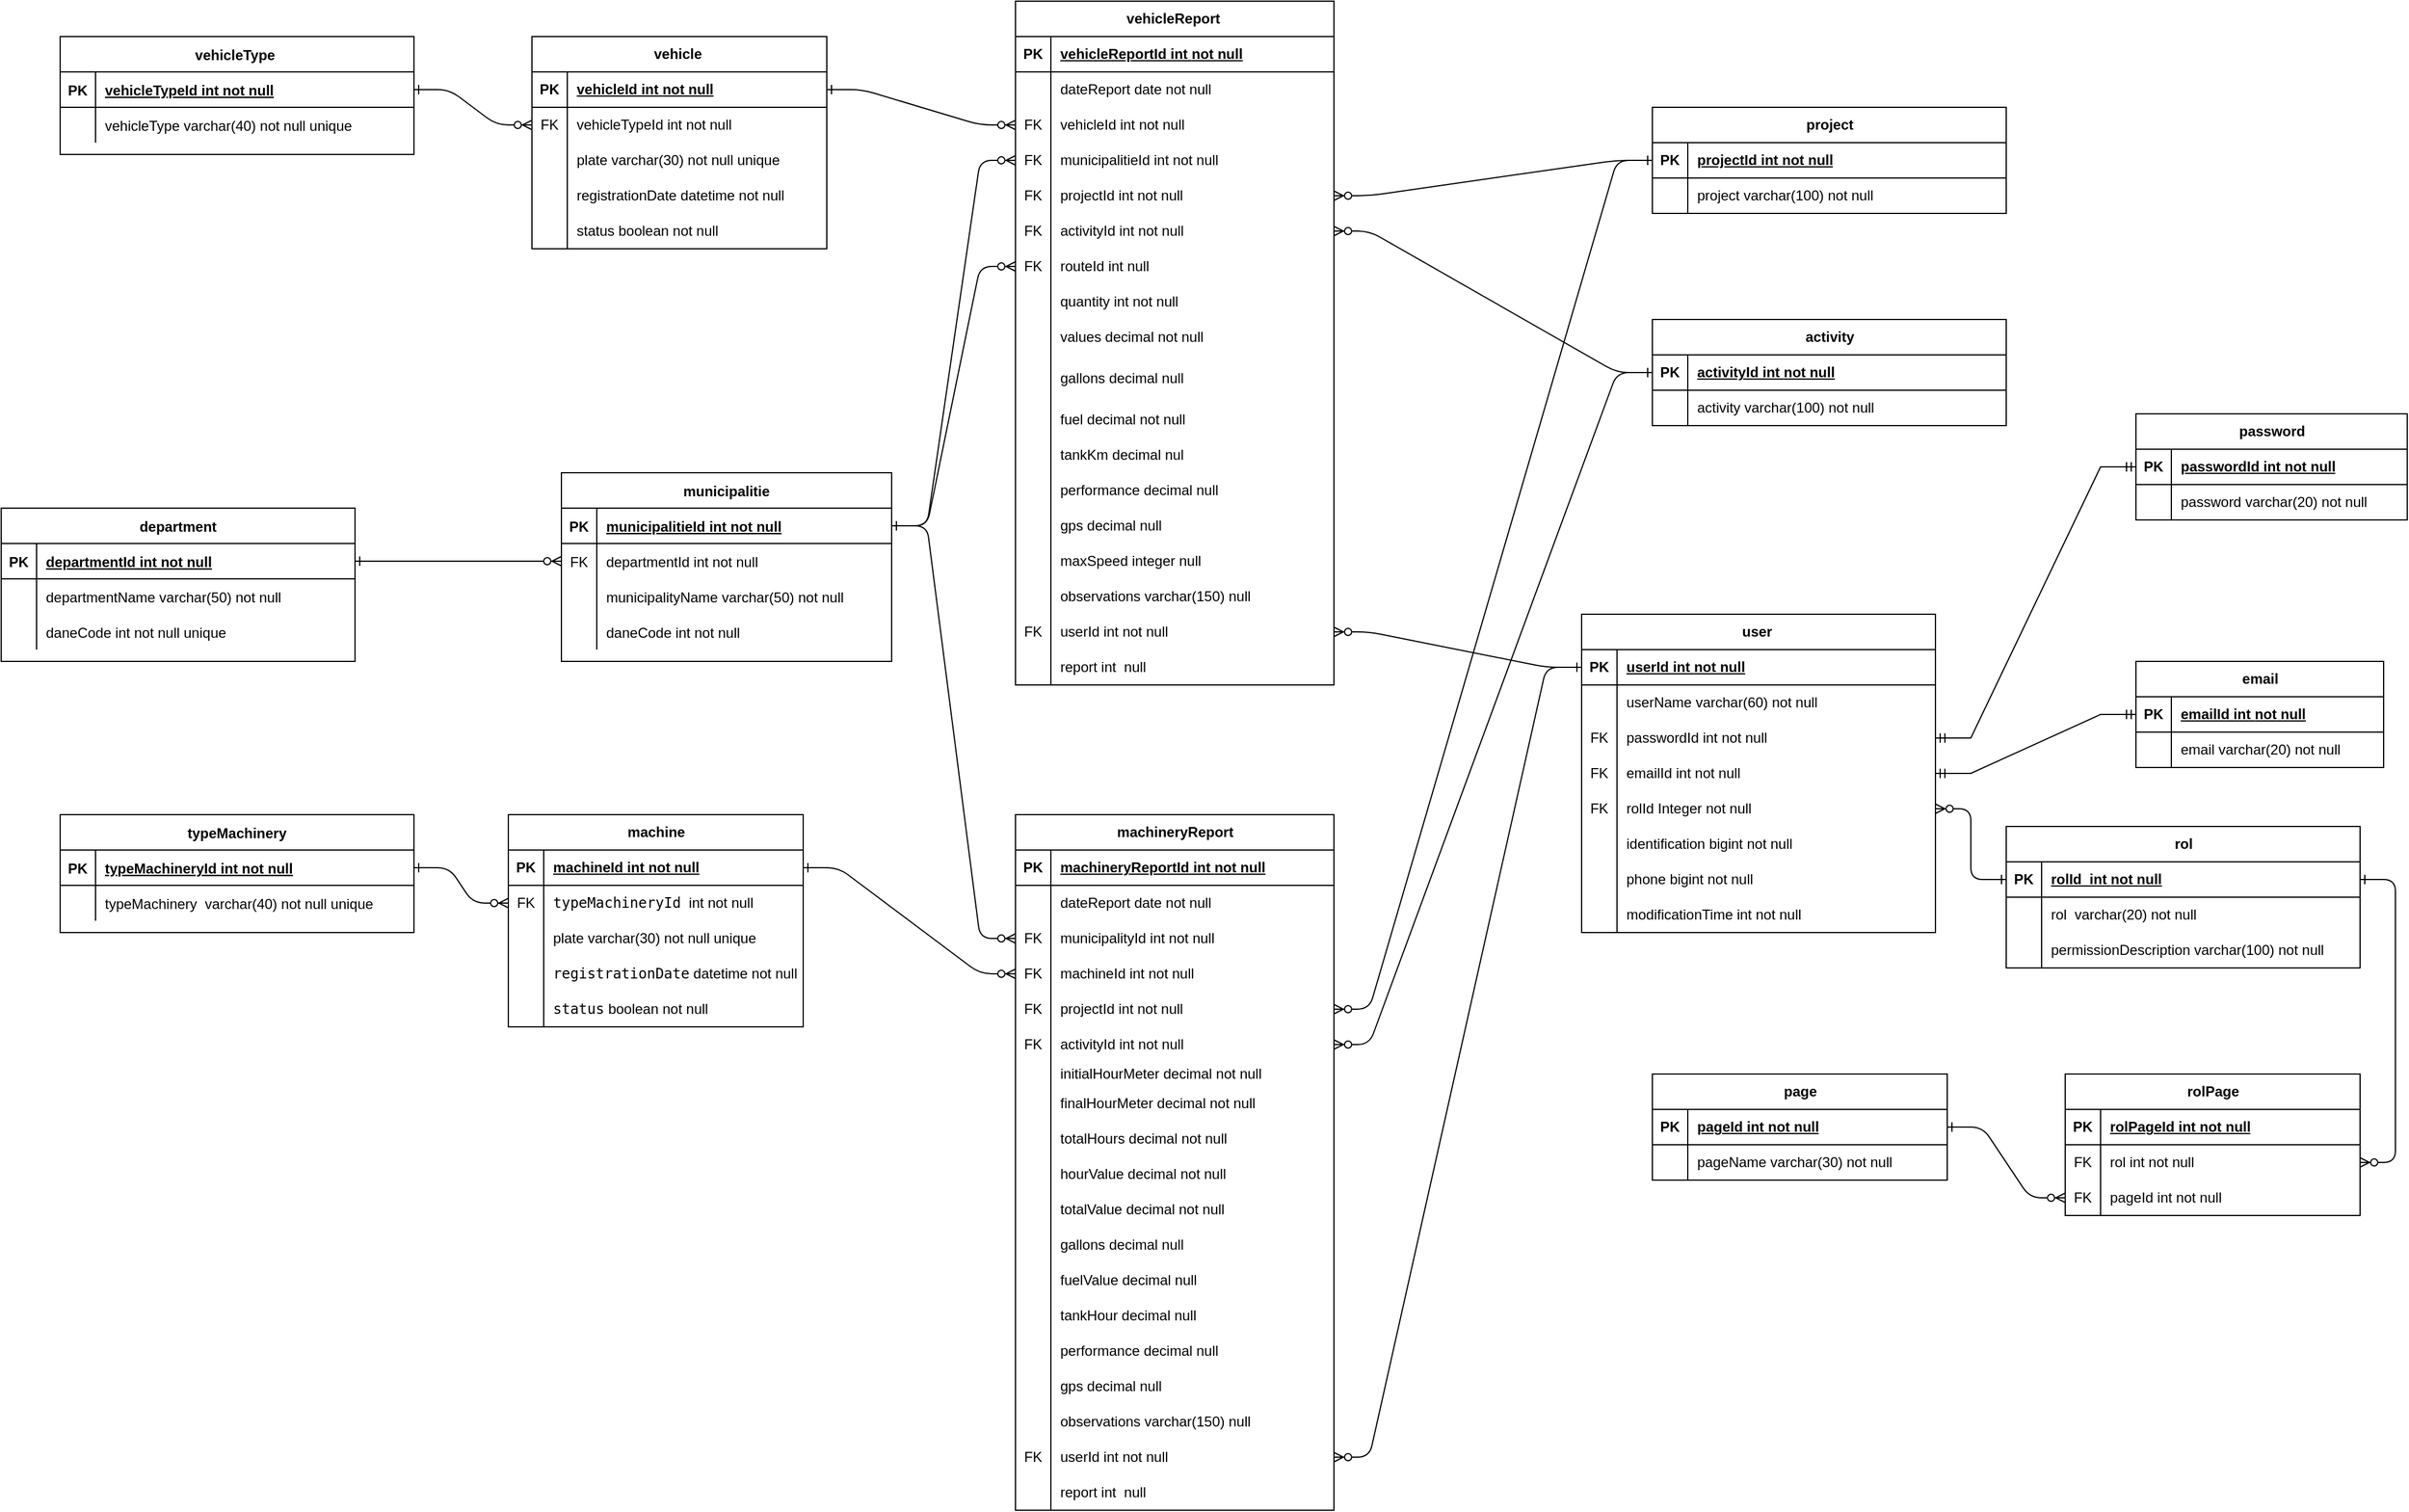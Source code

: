 <mxfile version="28.1.0">
  <diagram id="R2lEEEUBdFMjLlhIrx00" name="Page-1">
    <mxGraphModel dx="2908" dy="2246" grid="1" gridSize="10" guides="1" tooltips="1" connect="1" arrows="1" fold="1" page="1" pageScale="1" pageWidth="850" pageHeight="1100" math="0" shadow="0" extFonts="Permanent Marker^https://fonts.googleapis.com/css?family=Permanent+Marker">
      <root>
        <mxCell id="0" />
        <mxCell id="1" parent="0" />
        <mxCell id="C-vyLk0tnHw3VtMMgP7b-1" value="" style="edgeStyle=entityRelationEdgeStyle;endArrow=ERzeroToMany;startArrow=ERone;endFill=1;startFill=0;" parent="1" source="C-vyLk0tnHw3VtMMgP7b-24" target="C-vyLk0tnHw3VtMMgP7b-6" edge="1">
          <mxGeometry width="100" height="100" relative="1" as="geometry">
            <mxPoint x="40" y="670" as="sourcePoint" />
            <mxPoint x="140" y="570" as="targetPoint" />
          </mxGeometry>
        </mxCell>
        <mxCell id="C-vyLk0tnHw3VtMMgP7b-12" value="" style="edgeStyle=entityRelationEdgeStyle;endArrow=ERzeroToMany;startArrow=ERone;endFill=1;startFill=0;exitX=1;exitY=0.5;exitDx=0;exitDy=0;entryX=0;entryY=0.5;entryDx=0;entryDy=0;" parent="1" source="C-vyLk0tnHw3VtMMgP7b-14" target="x7MP97eSCfn5c9gdGU_4-5" edge="1">
          <mxGeometry width="100" height="100" relative="1" as="geometry">
            <mxPoint x="-60" y="440" as="sourcePoint" />
            <mxPoint x="100" y="650" as="targetPoint" />
          </mxGeometry>
        </mxCell>
        <mxCell id="C-vyLk0tnHw3VtMMgP7b-2" value="municipalitie" style="shape=table;startSize=30;container=1;collapsible=1;childLayout=tableLayout;fixedRows=1;rowLines=0;fontStyle=1;align=center;resizeLast=1;" parent="1" vertex="1">
          <mxGeometry x="-15" y="-140" width="280" height="160" as="geometry" />
        </mxCell>
        <mxCell id="C-vyLk0tnHw3VtMMgP7b-3" value="" style="shape=partialRectangle;collapsible=0;dropTarget=0;pointerEvents=0;fillColor=none;points=[[0,0.5],[1,0.5]];portConstraint=eastwest;top=0;left=0;right=0;bottom=1;" parent="C-vyLk0tnHw3VtMMgP7b-2" vertex="1">
          <mxGeometry y="30" width="280" height="30" as="geometry" />
        </mxCell>
        <mxCell id="C-vyLk0tnHw3VtMMgP7b-4" value="PK" style="shape=partialRectangle;overflow=hidden;connectable=0;fillColor=none;top=0;left=0;bottom=0;right=0;fontStyle=1;" parent="C-vyLk0tnHw3VtMMgP7b-3" vertex="1">
          <mxGeometry width="30" height="30" as="geometry">
            <mxRectangle width="30" height="30" as="alternateBounds" />
          </mxGeometry>
        </mxCell>
        <mxCell id="C-vyLk0tnHw3VtMMgP7b-5" value="municipalitieId int not null" style="shape=partialRectangle;overflow=hidden;connectable=0;fillColor=none;top=0;left=0;bottom=0;right=0;align=left;spacingLeft=6;fontStyle=5;" parent="C-vyLk0tnHw3VtMMgP7b-3" vertex="1">
          <mxGeometry x="30" width="250" height="30" as="geometry">
            <mxRectangle width="250" height="30" as="alternateBounds" />
          </mxGeometry>
        </mxCell>
        <mxCell id="C-vyLk0tnHw3VtMMgP7b-6" value="" style="shape=partialRectangle;collapsible=0;dropTarget=0;pointerEvents=0;fillColor=none;points=[[0,0.5],[1,0.5]];portConstraint=eastwest;top=0;left=0;right=0;bottom=0;" parent="C-vyLk0tnHw3VtMMgP7b-2" vertex="1">
          <mxGeometry y="60" width="280" height="30" as="geometry" />
        </mxCell>
        <mxCell id="C-vyLk0tnHw3VtMMgP7b-7" value="FK" style="shape=partialRectangle;overflow=hidden;connectable=0;fillColor=none;top=0;left=0;bottom=0;right=0;" parent="C-vyLk0tnHw3VtMMgP7b-6" vertex="1">
          <mxGeometry width="30" height="30" as="geometry">
            <mxRectangle width="30" height="30" as="alternateBounds" />
          </mxGeometry>
        </mxCell>
        <mxCell id="C-vyLk0tnHw3VtMMgP7b-8" value="departmentId int not null" style="shape=partialRectangle;overflow=hidden;connectable=0;fillColor=none;top=0;left=0;bottom=0;right=0;align=left;spacingLeft=6;" parent="C-vyLk0tnHw3VtMMgP7b-6" vertex="1">
          <mxGeometry x="30" width="250" height="30" as="geometry">
            <mxRectangle width="250" height="30" as="alternateBounds" />
          </mxGeometry>
        </mxCell>
        <mxCell id="C-vyLk0tnHw3VtMMgP7b-9" value="" style="shape=partialRectangle;collapsible=0;dropTarget=0;pointerEvents=0;fillColor=none;points=[[0,0.5],[1,0.5]];portConstraint=eastwest;top=0;left=0;right=0;bottom=0;" parent="C-vyLk0tnHw3VtMMgP7b-2" vertex="1">
          <mxGeometry y="90" width="280" height="30" as="geometry" />
        </mxCell>
        <mxCell id="C-vyLk0tnHw3VtMMgP7b-10" value="" style="shape=partialRectangle;overflow=hidden;connectable=0;fillColor=none;top=0;left=0;bottom=0;right=0;" parent="C-vyLk0tnHw3VtMMgP7b-9" vertex="1">
          <mxGeometry width="30" height="30" as="geometry">
            <mxRectangle width="30" height="30" as="alternateBounds" />
          </mxGeometry>
        </mxCell>
        <mxCell id="C-vyLk0tnHw3VtMMgP7b-11" value="municipalityName varchar(50) not null" style="shape=partialRectangle;overflow=hidden;connectable=0;fillColor=none;top=0;left=0;bottom=0;right=0;align=left;spacingLeft=6;" parent="C-vyLk0tnHw3VtMMgP7b-9" vertex="1">
          <mxGeometry x="30" width="250" height="30" as="geometry">
            <mxRectangle width="250" height="30" as="alternateBounds" />
          </mxGeometry>
        </mxCell>
        <mxCell id="bBUahyEZS2ZNHsW1gUgl-71" value="" style="shape=partialRectangle;collapsible=0;dropTarget=0;pointerEvents=0;fillColor=none;points=[[0,0.5],[1,0.5]];portConstraint=eastwest;top=0;left=0;right=0;bottom=0;" parent="C-vyLk0tnHw3VtMMgP7b-2" vertex="1">
          <mxGeometry y="120" width="280" height="30" as="geometry" />
        </mxCell>
        <mxCell id="bBUahyEZS2ZNHsW1gUgl-72" value="" style="shape=partialRectangle;overflow=hidden;connectable=0;fillColor=none;top=0;left=0;bottom=0;right=0;" parent="bBUahyEZS2ZNHsW1gUgl-71" vertex="1">
          <mxGeometry width="30" height="30" as="geometry">
            <mxRectangle width="30" height="30" as="alternateBounds" />
          </mxGeometry>
        </mxCell>
        <mxCell id="bBUahyEZS2ZNHsW1gUgl-73" value="daneCode int not null" style="shape=partialRectangle;overflow=hidden;connectable=0;fillColor=none;top=0;left=0;bottom=0;right=0;align=left;spacingLeft=6;" parent="bBUahyEZS2ZNHsW1gUgl-71" vertex="1">
          <mxGeometry x="30" width="250" height="30" as="geometry">
            <mxRectangle width="250" height="30" as="alternateBounds" />
          </mxGeometry>
        </mxCell>
        <mxCell id="C-vyLk0tnHw3VtMMgP7b-13" value="typeMachinery" style="shape=table;startSize=30;container=1;collapsible=1;childLayout=tableLayout;fixedRows=1;rowLines=0;fontStyle=1;align=center;resizeLast=1;" parent="1" vertex="1">
          <mxGeometry x="-440" y="150" width="300" height="100" as="geometry" />
        </mxCell>
        <mxCell id="C-vyLk0tnHw3VtMMgP7b-14" value="" style="shape=partialRectangle;collapsible=0;dropTarget=0;pointerEvents=0;fillColor=none;points=[[0,0.5],[1,0.5]];portConstraint=eastwest;top=0;left=0;right=0;bottom=1;" parent="C-vyLk0tnHw3VtMMgP7b-13" vertex="1">
          <mxGeometry y="30" width="300" height="30" as="geometry" />
        </mxCell>
        <mxCell id="C-vyLk0tnHw3VtMMgP7b-15" value="PK" style="shape=partialRectangle;overflow=hidden;connectable=0;fillColor=none;top=0;left=0;bottom=0;right=0;fontStyle=1;" parent="C-vyLk0tnHw3VtMMgP7b-14" vertex="1">
          <mxGeometry width="30" height="30" as="geometry">
            <mxRectangle width="30" height="30" as="alternateBounds" />
          </mxGeometry>
        </mxCell>
        <mxCell id="C-vyLk0tnHw3VtMMgP7b-16" value="typeMachineryId int not null" style="shape=partialRectangle;overflow=hidden;connectable=0;fillColor=none;top=0;left=0;bottom=0;right=0;align=left;spacingLeft=6;fontStyle=5;" parent="C-vyLk0tnHw3VtMMgP7b-14" vertex="1">
          <mxGeometry x="30" width="270" height="30" as="geometry">
            <mxRectangle width="270" height="30" as="alternateBounds" />
          </mxGeometry>
        </mxCell>
        <mxCell id="C-vyLk0tnHw3VtMMgP7b-20" value="" style="shape=partialRectangle;collapsible=0;dropTarget=0;pointerEvents=0;fillColor=none;points=[[0,0.5],[1,0.5]];portConstraint=eastwest;top=0;left=0;right=0;bottom=0;" parent="C-vyLk0tnHw3VtMMgP7b-13" vertex="1">
          <mxGeometry y="60" width="300" height="30" as="geometry" />
        </mxCell>
        <mxCell id="C-vyLk0tnHw3VtMMgP7b-21" value="" style="shape=partialRectangle;overflow=hidden;connectable=0;fillColor=none;top=0;left=0;bottom=0;right=0;" parent="C-vyLk0tnHw3VtMMgP7b-20" vertex="1">
          <mxGeometry width="30" height="30" as="geometry">
            <mxRectangle width="30" height="30" as="alternateBounds" />
          </mxGeometry>
        </mxCell>
        <mxCell id="C-vyLk0tnHw3VtMMgP7b-22" value="typeMachinery  varchar(40) not null unique" style="shape=partialRectangle;overflow=hidden;connectable=0;fillColor=none;top=0;left=0;bottom=0;right=0;align=left;spacingLeft=6;" parent="C-vyLk0tnHw3VtMMgP7b-20" vertex="1">
          <mxGeometry x="30" width="270" height="30" as="geometry">
            <mxRectangle width="270" height="30" as="alternateBounds" />
          </mxGeometry>
        </mxCell>
        <mxCell id="C-vyLk0tnHw3VtMMgP7b-23" value="department" style="shape=table;startSize=30;container=1;collapsible=1;childLayout=tableLayout;fixedRows=1;rowLines=0;fontStyle=1;align=center;resizeLast=1;" parent="1" vertex="1">
          <mxGeometry x="-490" y="-110" width="300" height="130" as="geometry" />
        </mxCell>
        <mxCell id="C-vyLk0tnHw3VtMMgP7b-24" value="" style="shape=partialRectangle;collapsible=0;dropTarget=0;pointerEvents=0;fillColor=none;points=[[0,0.5],[1,0.5]];portConstraint=eastwest;top=0;left=0;right=0;bottom=1;" parent="C-vyLk0tnHw3VtMMgP7b-23" vertex="1">
          <mxGeometry y="30" width="300" height="30" as="geometry" />
        </mxCell>
        <mxCell id="C-vyLk0tnHw3VtMMgP7b-25" value="PK" style="shape=partialRectangle;overflow=hidden;connectable=0;fillColor=none;top=0;left=0;bottom=0;right=0;fontStyle=1;" parent="C-vyLk0tnHw3VtMMgP7b-24" vertex="1">
          <mxGeometry width="30" height="30" as="geometry">
            <mxRectangle width="30" height="30" as="alternateBounds" />
          </mxGeometry>
        </mxCell>
        <mxCell id="C-vyLk0tnHw3VtMMgP7b-26" value="departmentId int not null" style="shape=partialRectangle;overflow=hidden;connectable=0;fillColor=none;top=0;left=0;bottom=0;right=0;align=left;spacingLeft=6;fontStyle=5;" parent="C-vyLk0tnHw3VtMMgP7b-24" vertex="1">
          <mxGeometry x="30" width="270" height="30" as="geometry">
            <mxRectangle width="270" height="30" as="alternateBounds" />
          </mxGeometry>
        </mxCell>
        <mxCell id="C-vyLk0tnHw3VtMMgP7b-27" value="" style="shape=partialRectangle;collapsible=0;dropTarget=0;pointerEvents=0;fillColor=none;points=[[0,0.5],[1,0.5]];portConstraint=eastwest;top=0;left=0;right=0;bottom=0;" parent="C-vyLk0tnHw3VtMMgP7b-23" vertex="1">
          <mxGeometry y="60" width="300" height="30" as="geometry" />
        </mxCell>
        <mxCell id="C-vyLk0tnHw3VtMMgP7b-28" value="" style="shape=partialRectangle;overflow=hidden;connectable=0;fillColor=none;top=0;left=0;bottom=0;right=0;" parent="C-vyLk0tnHw3VtMMgP7b-27" vertex="1">
          <mxGeometry width="30" height="30" as="geometry">
            <mxRectangle width="30" height="30" as="alternateBounds" />
          </mxGeometry>
        </mxCell>
        <mxCell id="C-vyLk0tnHw3VtMMgP7b-29" value="departmentName varchar(50) not null" style="shape=partialRectangle;overflow=hidden;connectable=0;fillColor=none;top=0;left=0;bottom=0;right=0;align=left;spacingLeft=6;" parent="C-vyLk0tnHw3VtMMgP7b-27" vertex="1">
          <mxGeometry x="30" width="270" height="30" as="geometry">
            <mxRectangle width="270" height="30" as="alternateBounds" />
          </mxGeometry>
        </mxCell>
        <mxCell id="bBUahyEZS2ZNHsW1gUgl-74" value="" style="shape=partialRectangle;collapsible=0;dropTarget=0;pointerEvents=0;fillColor=none;points=[[0,0.5],[1,0.5]];portConstraint=eastwest;top=0;left=0;right=0;bottom=0;" parent="C-vyLk0tnHw3VtMMgP7b-23" vertex="1">
          <mxGeometry y="90" width="300" height="30" as="geometry" />
        </mxCell>
        <mxCell id="bBUahyEZS2ZNHsW1gUgl-75" value="" style="shape=partialRectangle;overflow=hidden;connectable=0;fillColor=none;top=0;left=0;bottom=0;right=0;" parent="bBUahyEZS2ZNHsW1gUgl-74" vertex="1">
          <mxGeometry width="30" height="30" as="geometry">
            <mxRectangle width="30" height="30" as="alternateBounds" />
          </mxGeometry>
        </mxCell>
        <mxCell id="bBUahyEZS2ZNHsW1gUgl-76" value="daneCode int not null unique" style="shape=partialRectangle;overflow=hidden;connectable=0;fillColor=none;top=0;left=0;bottom=0;right=0;align=left;spacingLeft=6;" parent="bBUahyEZS2ZNHsW1gUgl-74" vertex="1">
          <mxGeometry x="30" width="270" height="30" as="geometry">
            <mxRectangle width="270" height="30" as="alternateBounds" />
          </mxGeometry>
        </mxCell>
        <mxCell id="x7MP97eSCfn5c9gdGU_4-1" value="machine" style="shape=table;startSize=30;container=1;collapsible=1;childLayout=tableLayout;fixedRows=1;rowLines=0;fontStyle=1;align=center;resizeLast=1;html=1;" parent="1" vertex="1">
          <mxGeometry x="-60" y="150" width="250" height="180" as="geometry" />
        </mxCell>
        <mxCell id="x7MP97eSCfn5c9gdGU_4-2" value="" style="shape=tableRow;horizontal=0;startSize=0;swimlaneHead=0;swimlaneBody=0;fillColor=none;collapsible=0;dropTarget=0;points=[[0,0.5],[1,0.5]];portConstraint=eastwest;top=0;left=0;right=0;bottom=1;" parent="x7MP97eSCfn5c9gdGU_4-1" vertex="1">
          <mxGeometry y="30" width="250" height="30" as="geometry" />
        </mxCell>
        <mxCell id="x7MP97eSCfn5c9gdGU_4-3" value="PK" style="shape=partialRectangle;connectable=0;fillColor=none;top=0;left=0;bottom=0;right=0;fontStyle=1;overflow=hidden;whiteSpace=wrap;html=1;" parent="x7MP97eSCfn5c9gdGU_4-2" vertex="1">
          <mxGeometry width="30" height="30" as="geometry">
            <mxRectangle width="30" height="30" as="alternateBounds" />
          </mxGeometry>
        </mxCell>
        <mxCell id="x7MP97eSCfn5c9gdGU_4-4" value="machineId int&amp;nbsp;&lt;span style=&quot;text-wrap-mode: nowrap;&quot;&gt;not null&lt;/span&gt;" style="shape=partialRectangle;connectable=0;fillColor=none;top=0;left=0;bottom=0;right=0;align=left;spacingLeft=6;fontStyle=5;overflow=hidden;whiteSpace=wrap;html=1;" parent="x7MP97eSCfn5c9gdGU_4-2" vertex="1">
          <mxGeometry x="30" width="220" height="30" as="geometry">
            <mxRectangle width="220" height="30" as="alternateBounds" />
          </mxGeometry>
        </mxCell>
        <mxCell id="x7MP97eSCfn5c9gdGU_4-5" value="" style="shape=tableRow;horizontal=0;startSize=0;swimlaneHead=0;swimlaneBody=0;fillColor=none;collapsible=0;dropTarget=0;points=[[0,0.5],[1,0.5]];portConstraint=eastwest;top=0;left=0;right=0;bottom=0;" parent="x7MP97eSCfn5c9gdGU_4-1" vertex="1">
          <mxGeometry y="60" width="250" height="30" as="geometry" />
        </mxCell>
        <mxCell id="x7MP97eSCfn5c9gdGU_4-6" value="FK" style="shape=partialRectangle;connectable=0;fillColor=none;top=0;left=0;bottom=0;right=0;editable=1;overflow=hidden;whiteSpace=wrap;html=1;" parent="x7MP97eSCfn5c9gdGU_4-5" vertex="1">
          <mxGeometry width="30" height="30" as="geometry">
            <mxRectangle width="30" height="30" as="alternateBounds" />
          </mxGeometry>
        </mxCell>
        <mxCell id="x7MP97eSCfn5c9gdGU_4-7" value="&lt;code data-end=&quot;268&quot; data-start=&quot;251&quot;&gt;typeMachineryId&lt;/code&gt;&amp;nbsp;&lt;span style=&quot;text-wrap-mode: nowrap;&quot;&gt;&amp;nbsp;int&amp;nbsp;&lt;/span&gt;&lt;span style=&quot;text-wrap-mode: nowrap;&quot;&gt;not null&lt;/span&gt;" style="shape=partialRectangle;connectable=0;fillColor=none;top=0;left=0;bottom=0;right=0;align=left;spacingLeft=6;overflow=hidden;whiteSpace=wrap;html=1;" parent="x7MP97eSCfn5c9gdGU_4-5" vertex="1">
          <mxGeometry x="30" width="220" height="30" as="geometry">
            <mxRectangle width="220" height="30" as="alternateBounds" />
          </mxGeometry>
        </mxCell>
        <mxCell id="x7MP97eSCfn5c9gdGU_4-8" value="" style="shape=tableRow;horizontal=0;startSize=0;swimlaneHead=0;swimlaneBody=0;fillColor=none;collapsible=0;dropTarget=0;points=[[0,0.5],[1,0.5]];portConstraint=eastwest;top=0;left=0;right=0;bottom=0;" parent="x7MP97eSCfn5c9gdGU_4-1" vertex="1">
          <mxGeometry y="90" width="250" height="30" as="geometry" />
        </mxCell>
        <mxCell id="x7MP97eSCfn5c9gdGU_4-9" value="" style="shape=partialRectangle;connectable=0;fillColor=none;top=0;left=0;bottom=0;right=0;editable=1;overflow=hidden;whiteSpace=wrap;html=1;" parent="x7MP97eSCfn5c9gdGU_4-8" vertex="1">
          <mxGeometry width="30" height="30" as="geometry">
            <mxRectangle width="30" height="30" as="alternateBounds" />
          </mxGeometry>
        </mxCell>
        <mxCell id="x7MP97eSCfn5c9gdGU_4-10" value="plate varchar(30)&amp;nbsp;&lt;span style=&quot;text-wrap-mode: nowrap;&quot;&gt;not null&lt;/span&gt;&amp;nbsp;unique" style="shape=partialRectangle;connectable=0;fillColor=none;top=0;left=0;bottom=0;right=0;align=left;spacingLeft=6;overflow=hidden;whiteSpace=wrap;html=1;" parent="x7MP97eSCfn5c9gdGU_4-8" vertex="1">
          <mxGeometry x="30" width="220" height="30" as="geometry">
            <mxRectangle width="220" height="30" as="alternateBounds" />
          </mxGeometry>
        </mxCell>
        <mxCell id="Tfn68GgVd6aFGGBhmaiB-26" value="" style="shape=tableRow;horizontal=0;startSize=0;swimlaneHead=0;swimlaneBody=0;fillColor=none;collapsible=0;dropTarget=0;points=[[0,0.5],[1,0.5]];portConstraint=eastwest;top=0;left=0;right=0;bottom=0;" parent="x7MP97eSCfn5c9gdGU_4-1" vertex="1">
          <mxGeometry y="120" width="250" height="30" as="geometry" />
        </mxCell>
        <mxCell id="Tfn68GgVd6aFGGBhmaiB-27" value="" style="shape=partialRectangle;connectable=0;fillColor=none;top=0;left=0;bottom=0;right=0;editable=1;overflow=hidden;whiteSpace=wrap;html=1;" parent="Tfn68GgVd6aFGGBhmaiB-26" vertex="1">
          <mxGeometry width="30" height="30" as="geometry">
            <mxRectangle width="30" height="30" as="alternateBounds" />
          </mxGeometry>
        </mxCell>
        <mxCell id="Tfn68GgVd6aFGGBhmaiB-28" value="&lt;code data-end=&quot;339&quot; data-start=&quot;321&quot;&gt;registrationDate&lt;/code&gt;&amp;nbsp;datetime&amp;nbsp;&lt;span style=&quot;text-wrap-mode: nowrap;&quot;&gt;not null&lt;/span&gt;&amp;nbsp;" style="shape=partialRectangle;connectable=0;fillColor=none;top=0;left=0;bottom=0;right=0;align=left;spacingLeft=6;overflow=hidden;whiteSpace=wrap;html=1;" parent="Tfn68GgVd6aFGGBhmaiB-26" vertex="1">
          <mxGeometry x="30" width="220" height="30" as="geometry">
            <mxRectangle width="220" height="30" as="alternateBounds" />
          </mxGeometry>
        </mxCell>
        <mxCell id="Z6Py54fA-dq0vb9BtMji-45" value="" style="shape=tableRow;horizontal=0;startSize=0;swimlaneHead=0;swimlaneBody=0;fillColor=none;collapsible=0;dropTarget=0;points=[[0,0.5],[1,0.5]];portConstraint=eastwest;top=0;left=0;right=0;bottom=0;" parent="x7MP97eSCfn5c9gdGU_4-1" vertex="1">
          <mxGeometry y="150" width="250" height="30" as="geometry" />
        </mxCell>
        <mxCell id="Z6Py54fA-dq0vb9BtMji-46" value="" style="shape=partialRectangle;connectable=0;fillColor=none;top=0;left=0;bottom=0;right=0;editable=1;overflow=hidden;whiteSpace=wrap;html=1;" parent="Z6Py54fA-dq0vb9BtMji-45" vertex="1">
          <mxGeometry width="30" height="30" as="geometry">
            <mxRectangle width="30" height="30" as="alternateBounds" />
          </mxGeometry>
        </mxCell>
        <mxCell id="Z6Py54fA-dq0vb9BtMji-47" value="&lt;code data-end=&quot;370&quot; data-start=&quot;362&quot;&gt;status&lt;/code&gt;&amp;nbsp;boolean&amp;nbsp;&lt;span style=&quot;text-wrap-mode: nowrap;&quot;&gt;not null&lt;/span&gt;&amp;nbsp;" style="shape=partialRectangle;connectable=0;fillColor=none;top=0;left=0;bottom=0;right=0;align=left;spacingLeft=6;overflow=hidden;whiteSpace=wrap;html=1;" parent="Z6Py54fA-dq0vb9BtMji-45" vertex="1">
          <mxGeometry x="30" width="220" height="30" as="geometry">
            <mxRectangle width="220" height="30" as="alternateBounds" />
          </mxGeometry>
        </mxCell>
        <mxCell id="x7MP97eSCfn5c9gdGU_4-14" value="machineryReport" style="shape=table;startSize=30;container=1;collapsible=1;childLayout=tableLayout;fixedRows=1;rowLines=0;fontStyle=1;align=center;resizeLast=1;html=1;" parent="1" vertex="1">
          <mxGeometry x="370" y="150" width="270" height="590" as="geometry" />
        </mxCell>
        <mxCell id="x7MP97eSCfn5c9gdGU_4-15" value="" style="shape=tableRow;horizontal=0;startSize=0;swimlaneHead=0;swimlaneBody=0;fillColor=none;collapsible=0;dropTarget=0;points=[[0,0.5],[1,0.5]];portConstraint=eastwest;top=0;left=0;right=0;bottom=1;" parent="x7MP97eSCfn5c9gdGU_4-14" vertex="1">
          <mxGeometry y="30" width="270" height="30" as="geometry" />
        </mxCell>
        <mxCell id="x7MP97eSCfn5c9gdGU_4-16" value="PK" style="shape=partialRectangle;connectable=0;fillColor=none;top=0;left=0;bottom=0;right=0;fontStyle=1;overflow=hidden;whiteSpace=wrap;html=1;" parent="x7MP97eSCfn5c9gdGU_4-15" vertex="1">
          <mxGeometry width="30" height="30" as="geometry">
            <mxRectangle width="30" height="30" as="alternateBounds" />
          </mxGeometry>
        </mxCell>
        <mxCell id="x7MP97eSCfn5c9gdGU_4-17" value="&lt;span style=&quot;text-align: center;&quot;&gt;&lt;span style=&quot;text-wrap-mode: nowrap;&quot;&gt;machineryReportId&amp;nbsp;int&amp;nbsp;&lt;/span&gt;&lt;/span&gt;&lt;span style=&quot;text-wrap-mode: nowrap;&quot;&gt;not null&lt;/span&gt;" style="shape=partialRectangle;connectable=0;fillColor=none;top=0;left=0;bottom=0;right=0;align=left;spacingLeft=6;fontStyle=5;overflow=hidden;whiteSpace=wrap;html=1;" parent="x7MP97eSCfn5c9gdGU_4-15" vertex="1">
          <mxGeometry x="30" width="240" height="30" as="geometry">
            <mxRectangle width="240" height="30" as="alternateBounds" />
          </mxGeometry>
        </mxCell>
        <mxCell id="x7MP97eSCfn5c9gdGU_4-18" value="" style="shape=tableRow;horizontal=0;startSize=0;swimlaneHead=0;swimlaneBody=0;fillColor=none;collapsible=0;dropTarget=0;points=[[0,0.5],[1,0.5]];portConstraint=eastwest;top=0;left=0;right=0;bottom=0;" parent="x7MP97eSCfn5c9gdGU_4-14" vertex="1">
          <mxGeometry y="60" width="270" height="30" as="geometry" />
        </mxCell>
        <mxCell id="x7MP97eSCfn5c9gdGU_4-19" value="" style="shape=partialRectangle;connectable=0;fillColor=none;top=0;left=0;bottom=0;right=0;editable=1;overflow=hidden;whiteSpace=wrap;html=1;" parent="x7MP97eSCfn5c9gdGU_4-18" vertex="1">
          <mxGeometry width="30" height="30" as="geometry">
            <mxRectangle width="30" height="30" as="alternateBounds" />
          </mxGeometry>
        </mxCell>
        <mxCell id="x7MP97eSCfn5c9gdGU_4-20" value="dateReport date&amp;nbsp;&lt;span style=&quot;text-wrap-mode: nowrap;&quot;&gt;not null&lt;/span&gt;" style="shape=partialRectangle;connectable=0;fillColor=none;top=0;left=0;bottom=0;right=0;align=left;spacingLeft=6;overflow=hidden;whiteSpace=wrap;html=1;" parent="x7MP97eSCfn5c9gdGU_4-18" vertex="1">
          <mxGeometry x="30" width="240" height="30" as="geometry">
            <mxRectangle width="240" height="30" as="alternateBounds" />
          </mxGeometry>
        </mxCell>
        <mxCell id="x7MP97eSCfn5c9gdGU_4-104" value="" style="shape=tableRow;horizontal=0;startSize=0;swimlaneHead=0;swimlaneBody=0;fillColor=none;collapsible=0;dropTarget=0;points=[[0,0.5],[1,0.5]];portConstraint=eastwest;top=0;left=0;right=0;bottom=0;" parent="x7MP97eSCfn5c9gdGU_4-14" vertex="1">
          <mxGeometry y="90" width="270" height="30" as="geometry" />
        </mxCell>
        <mxCell id="x7MP97eSCfn5c9gdGU_4-105" value="FK" style="shape=partialRectangle;connectable=0;fillColor=none;top=0;left=0;bottom=0;right=0;editable=1;overflow=hidden;whiteSpace=wrap;html=1;" parent="x7MP97eSCfn5c9gdGU_4-104" vertex="1">
          <mxGeometry width="30" height="30" as="geometry">
            <mxRectangle width="30" height="30" as="alternateBounds" />
          </mxGeometry>
        </mxCell>
        <mxCell id="x7MP97eSCfn5c9gdGU_4-106" value="&lt;span style=&quot;text-wrap-mode: nowrap;&quot;&gt;municipalityId&amp;nbsp;int&amp;nbsp;&lt;/span&gt;&lt;span style=&quot;text-wrap-mode: nowrap;&quot;&gt;not null&lt;/span&gt;" style="shape=partialRectangle;connectable=0;fillColor=none;top=0;left=0;bottom=0;right=0;align=left;spacingLeft=6;overflow=hidden;whiteSpace=wrap;html=1;" parent="x7MP97eSCfn5c9gdGU_4-104" vertex="1">
          <mxGeometry x="30" width="240" height="30" as="geometry">
            <mxRectangle width="240" height="30" as="alternateBounds" />
          </mxGeometry>
        </mxCell>
        <mxCell id="x7MP97eSCfn5c9gdGU_4-21" value="" style="shape=tableRow;horizontal=0;startSize=0;swimlaneHead=0;swimlaneBody=0;fillColor=none;collapsible=0;dropTarget=0;points=[[0,0.5],[1,0.5]];portConstraint=eastwest;top=0;left=0;right=0;bottom=0;" parent="x7MP97eSCfn5c9gdGU_4-14" vertex="1">
          <mxGeometry y="120" width="270" height="30" as="geometry" />
        </mxCell>
        <mxCell id="x7MP97eSCfn5c9gdGU_4-22" value="FK" style="shape=partialRectangle;connectable=0;fillColor=none;top=0;left=0;bottom=0;right=0;editable=1;overflow=hidden;whiteSpace=wrap;html=1;" parent="x7MP97eSCfn5c9gdGU_4-21" vertex="1">
          <mxGeometry width="30" height="30" as="geometry">
            <mxRectangle width="30" height="30" as="alternateBounds" />
          </mxGeometry>
        </mxCell>
        <mxCell id="x7MP97eSCfn5c9gdGU_4-23" value="&lt;span style=&quot;text-wrap-mode: nowrap;&quot;&gt;machineId int&amp;nbsp;&lt;/span&gt;&lt;span style=&quot;text-wrap-mode: nowrap;&quot;&gt;not null&lt;/span&gt;" style="shape=partialRectangle;connectable=0;fillColor=none;top=0;left=0;bottom=0;right=0;align=left;spacingLeft=6;overflow=hidden;whiteSpace=wrap;html=1;" parent="x7MP97eSCfn5c9gdGU_4-21" vertex="1">
          <mxGeometry x="30" width="240" height="30" as="geometry">
            <mxRectangle width="240" height="30" as="alternateBounds" />
          </mxGeometry>
        </mxCell>
        <mxCell id="x7MP97eSCfn5c9gdGU_4-24" value="" style="shape=tableRow;horizontal=0;startSize=0;swimlaneHead=0;swimlaneBody=0;fillColor=none;collapsible=0;dropTarget=0;points=[[0,0.5],[1,0.5]];portConstraint=eastwest;top=0;left=0;right=0;bottom=0;" parent="x7MP97eSCfn5c9gdGU_4-14" vertex="1">
          <mxGeometry y="150" width="270" height="30" as="geometry" />
        </mxCell>
        <mxCell id="x7MP97eSCfn5c9gdGU_4-25" value="FK" style="shape=partialRectangle;connectable=0;fillColor=none;top=0;left=0;bottom=0;right=0;editable=1;overflow=hidden;whiteSpace=wrap;html=1;" parent="x7MP97eSCfn5c9gdGU_4-24" vertex="1">
          <mxGeometry width="30" height="30" as="geometry">
            <mxRectangle width="30" height="30" as="alternateBounds" />
          </mxGeometry>
        </mxCell>
        <mxCell id="x7MP97eSCfn5c9gdGU_4-26" value="projectId int&amp;nbsp;&lt;span style=&quot;text-wrap-mode: nowrap;&quot;&gt;not null&lt;/span&gt;" style="shape=partialRectangle;connectable=0;fillColor=none;top=0;left=0;bottom=0;right=0;align=left;spacingLeft=6;overflow=hidden;whiteSpace=wrap;html=1;" parent="x7MP97eSCfn5c9gdGU_4-24" vertex="1">
          <mxGeometry x="30" width="240" height="30" as="geometry">
            <mxRectangle width="240" height="30" as="alternateBounds" />
          </mxGeometry>
        </mxCell>
        <mxCell id="x7MP97eSCfn5c9gdGU_4-27" value="" style="shape=tableRow;horizontal=0;startSize=0;swimlaneHead=0;swimlaneBody=0;fillColor=none;collapsible=0;dropTarget=0;points=[[0,0.5],[1,0.5]];portConstraint=eastwest;top=0;left=0;right=0;bottom=0;" parent="x7MP97eSCfn5c9gdGU_4-14" vertex="1">
          <mxGeometry y="180" width="270" height="30" as="geometry" />
        </mxCell>
        <mxCell id="x7MP97eSCfn5c9gdGU_4-28" value="FK" style="shape=partialRectangle;connectable=0;fillColor=none;top=0;left=0;bottom=0;right=0;editable=1;overflow=hidden;whiteSpace=wrap;html=1;" parent="x7MP97eSCfn5c9gdGU_4-27" vertex="1">
          <mxGeometry width="30" height="30" as="geometry">
            <mxRectangle width="30" height="30" as="alternateBounds" />
          </mxGeometry>
        </mxCell>
        <mxCell id="x7MP97eSCfn5c9gdGU_4-29" value="activityId int&amp;nbsp;&lt;span style=&quot;text-wrap-mode: nowrap;&quot;&gt;not null&lt;/span&gt;" style="shape=partialRectangle;connectable=0;fillColor=none;top=0;left=0;bottom=0;right=0;align=left;spacingLeft=6;overflow=hidden;whiteSpace=wrap;html=1;" parent="x7MP97eSCfn5c9gdGU_4-27" vertex="1">
          <mxGeometry x="30" width="240" height="30" as="geometry">
            <mxRectangle width="240" height="30" as="alternateBounds" />
          </mxGeometry>
        </mxCell>
        <mxCell id="x7MP97eSCfn5c9gdGU_4-30" value="" style="shape=tableRow;horizontal=0;startSize=0;swimlaneHead=0;swimlaneBody=0;fillColor=none;collapsible=0;dropTarget=0;points=[[0,0.5],[1,0.5]];portConstraint=eastwest;top=0;left=0;right=0;bottom=0;" parent="x7MP97eSCfn5c9gdGU_4-14" vertex="1">
          <mxGeometry y="210" width="270" height="20" as="geometry" />
        </mxCell>
        <mxCell id="x7MP97eSCfn5c9gdGU_4-31" value="" style="shape=partialRectangle;connectable=0;fillColor=none;top=0;left=0;bottom=0;right=0;editable=1;overflow=hidden;whiteSpace=wrap;html=1;" parent="x7MP97eSCfn5c9gdGU_4-30" vertex="1">
          <mxGeometry width="30" height="20" as="geometry">
            <mxRectangle width="30" height="20" as="alternateBounds" />
          </mxGeometry>
        </mxCell>
        <mxCell id="x7MP97eSCfn5c9gdGU_4-32" value="initialHourMeter decimal&amp;nbsp;&lt;span style=&quot;text-wrap-mode: nowrap;&quot;&gt;not null&lt;/span&gt;" style="shape=partialRectangle;connectable=0;fillColor=none;top=0;left=0;bottom=0;right=0;align=left;spacingLeft=6;overflow=hidden;whiteSpace=wrap;html=1;" parent="x7MP97eSCfn5c9gdGU_4-30" vertex="1">
          <mxGeometry x="30" width="240" height="20" as="geometry">
            <mxRectangle width="240" height="20" as="alternateBounds" />
          </mxGeometry>
        </mxCell>
        <mxCell id="x7MP97eSCfn5c9gdGU_4-52" value="" style="shape=tableRow;horizontal=0;startSize=0;swimlaneHead=0;swimlaneBody=0;fillColor=none;collapsible=0;dropTarget=0;points=[[0,0.5],[1,0.5]];portConstraint=eastwest;top=0;left=0;right=0;bottom=0;" parent="x7MP97eSCfn5c9gdGU_4-14" vertex="1">
          <mxGeometry y="230" width="270" height="30" as="geometry" />
        </mxCell>
        <mxCell id="x7MP97eSCfn5c9gdGU_4-53" value="" style="shape=partialRectangle;connectable=0;fillColor=none;top=0;left=0;bottom=0;right=0;editable=1;overflow=hidden;whiteSpace=wrap;html=1;" parent="x7MP97eSCfn5c9gdGU_4-52" vertex="1">
          <mxGeometry width="30" height="30" as="geometry">
            <mxRectangle width="30" height="30" as="alternateBounds" />
          </mxGeometry>
        </mxCell>
        <mxCell id="x7MP97eSCfn5c9gdGU_4-54" value="finalHourMeter decimal&amp;nbsp;&lt;span style=&quot;text-wrap-mode: nowrap;&quot;&gt;not null&lt;/span&gt;" style="shape=partialRectangle;connectable=0;fillColor=none;top=0;left=0;bottom=0;right=0;align=left;spacingLeft=6;overflow=hidden;whiteSpace=wrap;html=1;" parent="x7MP97eSCfn5c9gdGU_4-52" vertex="1">
          <mxGeometry x="30" width="240" height="30" as="geometry">
            <mxRectangle width="240" height="30" as="alternateBounds" />
          </mxGeometry>
        </mxCell>
        <mxCell id="x7MP97eSCfn5c9gdGU_4-55" value="" style="shape=tableRow;horizontal=0;startSize=0;swimlaneHead=0;swimlaneBody=0;fillColor=none;collapsible=0;dropTarget=0;points=[[0,0.5],[1,0.5]];portConstraint=eastwest;top=0;left=0;right=0;bottom=0;" parent="x7MP97eSCfn5c9gdGU_4-14" vertex="1">
          <mxGeometry y="260" width="270" height="30" as="geometry" />
        </mxCell>
        <mxCell id="x7MP97eSCfn5c9gdGU_4-56" value="" style="shape=partialRectangle;connectable=0;fillColor=none;top=0;left=0;bottom=0;right=0;editable=1;overflow=hidden;whiteSpace=wrap;html=1;" parent="x7MP97eSCfn5c9gdGU_4-55" vertex="1">
          <mxGeometry width="30" height="30" as="geometry">
            <mxRectangle width="30" height="30" as="alternateBounds" />
          </mxGeometry>
        </mxCell>
        <mxCell id="x7MP97eSCfn5c9gdGU_4-57" value="totalHours decimal&amp;nbsp;&lt;span style=&quot;text-wrap-mode: nowrap;&quot;&gt;not null&lt;/span&gt;" style="shape=partialRectangle;connectable=0;fillColor=none;top=0;left=0;bottom=0;right=0;align=left;spacingLeft=6;overflow=hidden;whiteSpace=wrap;html=1;" parent="x7MP97eSCfn5c9gdGU_4-55" vertex="1">
          <mxGeometry x="30" width="240" height="30" as="geometry">
            <mxRectangle width="240" height="30" as="alternateBounds" />
          </mxGeometry>
        </mxCell>
        <mxCell id="x7MP97eSCfn5c9gdGU_4-58" value="" style="shape=tableRow;horizontal=0;startSize=0;swimlaneHead=0;swimlaneBody=0;fillColor=none;collapsible=0;dropTarget=0;points=[[0,0.5],[1,0.5]];portConstraint=eastwest;top=0;left=0;right=0;bottom=0;" parent="x7MP97eSCfn5c9gdGU_4-14" vertex="1">
          <mxGeometry y="290" width="270" height="30" as="geometry" />
        </mxCell>
        <mxCell id="x7MP97eSCfn5c9gdGU_4-59" value="" style="shape=partialRectangle;connectable=0;fillColor=none;top=0;left=0;bottom=0;right=0;editable=1;overflow=hidden;whiteSpace=wrap;html=1;" parent="x7MP97eSCfn5c9gdGU_4-58" vertex="1">
          <mxGeometry width="30" height="30" as="geometry">
            <mxRectangle width="30" height="30" as="alternateBounds" />
          </mxGeometry>
        </mxCell>
        <mxCell id="x7MP97eSCfn5c9gdGU_4-60" value="hourValue decimal&amp;nbsp;&lt;span style=&quot;text-wrap-mode: nowrap;&quot;&gt;not null&lt;/span&gt;" style="shape=partialRectangle;connectable=0;fillColor=none;top=0;left=0;bottom=0;right=0;align=left;spacingLeft=6;overflow=hidden;whiteSpace=wrap;html=1;" parent="x7MP97eSCfn5c9gdGU_4-58" vertex="1">
          <mxGeometry x="30" width="240" height="30" as="geometry">
            <mxRectangle width="240" height="30" as="alternateBounds" />
          </mxGeometry>
        </mxCell>
        <mxCell id="x7MP97eSCfn5c9gdGU_4-89" value="" style="shape=tableRow;horizontal=0;startSize=0;swimlaneHead=0;swimlaneBody=0;fillColor=none;collapsible=0;dropTarget=0;points=[[0,0.5],[1,0.5]];portConstraint=eastwest;top=0;left=0;right=0;bottom=0;" parent="x7MP97eSCfn5c9gdGU_4-14" vertex="1">
          <mxGeometry y="320" width="270" height="30" as="geometry" />
        </mxCell>
        <mxCell id="x7MP97eSCfn5c9gdGU_4-90" value="" style="shape=partialRectangle;connectable=0;fillColor=none;top=0;left=0;bottom=0;right=0;editable=1;overflow=hidden;whiteSpace=wrap;html=1;" parent="x7MP97eSCfn5c9gdGU_4-89" vertex="1">
          <mxGeometry width="30" height="30" as="geometry">
            <mxRectangle width="30" height="30" as="alternateBounds" />
          </mxGeometry>
        </mxCell>
        <mxCell id="x7MP97eSCfn5c9gdGU_4-91" value="totalValue decimal&amp;nbsp;&lt;span style=&quot;text-wrap-mode: nowrap;&quot;&gt;not null&lt;/span&gt;" style="shape=partialRectangle;connectable=0;fillColor=none;top=0;left=0;bottom=0;right=0;align=left;spacingLeft=6;overflow=hidden;whiteSpace=wrap;html=1;" parent="x7MP97eSCfn5c9gdGU_4-89" vertex="1">
          <mxGeometry x="30" width="240" height="30" as="geometry">
            <mxRectangle width="240" height="30" as="alternateBounds" />
          </mxGeometry>
        </mxCell>
        <mxCell id="x7MP97eSCfn5c9gdGU_4-92" value="" style="shape=tableRow;horizontal=0;startSize=0;swimlaneHead=0;swimlaneBody=0;fillColor=none;collapsible=0;dropTarget=0;points=[[0,0.5],[1,0.5]];portConstraint=eastwest;top=0;left=0;right=0;bottom=0;" parent="x7MP97eSCfn5c9gdGU_4-14" vertex="1">
          <mxGeometry y="350" width="270" height="30" as="geometry" />
        </mxCell>
        <mxCell id="x7MP97eSCfn5c9gdGU_4-93" value="" style="shape=partialRectangle;connectable=0;fillColor=none;top=0;left=0;bottom=0;right=0;editable=1;overflow=hidden;whiteSpace=wrap;html=1;" parent="x7MP97eSCfn5c9gdGU_4-92" vertex="1">
          <mxGeometry width="30" height="30" as="geometry">
            <mxRectangle width="30" height="30" as="alternateBounds" />
          </mxGeometry>
        </mxCell>
        <mxCell id="x7MP97eSCfn5c9gdGU_4-94" value="gallons decimal null" style="shape=partialRectangle;connectable=0;fillColor=none;top=0;left=0;bottom=0;right=0;align=left;spacingLeft=6;overflow=hidden;whiteSpace=wrap;html=1;" parent="x7MP97eSCfn5c9gdGU_4-92" vertex="1">
          <mxGeometry x="30" width="240" height="30" as="geometry">
            <mxRectangle width="240" height="30" as="alternateBounds" />
          </mxGeometry>
        </mxCell>
        <mxCell id="x7MP97eSCfn5c9gdGU_4-95" value="" style="shape=tableRow;horizontal=0;startSize=0;swimlaneHead=0;swimlaneBody=0;fillColor=none;collapsible=0;dropTarget=0;points=[[0,0.5],[1,0.5]];portConstraint=eastwest;top=0;left=0;right=0;bottom=0;" parent="x7MP97eSCfn5c9gdGU_4-14" vertex="1">
          <mxGeometry y="380" width="270" height="30" as="geometry" />
        </mxCell>
        <mxCell id="x7MP97eSCfn5c9gdGU_4-96" value="" style="shape=partialRectangle;connectable=0;fillColor=none;top=0;left=0;bottom=0;right=0;editable=1;overflow=hidden;whiteSpace=wrap;html=1;" parent="x7MP97eSCfn5c9gdGU_4-95" vertex="1">
          <mxGeometry width="30" height="30" as="geometry">
            <mxRectangle width="30" height="30" as="alternateBounds" />
          </mxGeometry>
        </mxCell>
        <mxCell id="x7MP97eSCfn5c9gdGU_4-97" value="fuelValue decimal null" style="shape=partialRectangle;connectable=0;fillColor=none;top=0;left=0;bottom=0;right=0;align=left;spacingLeft=6;overflow=hidden;whiteSpace=wrap;html=1;" parent="x7MP97eSCfn5c9gdGU_4-95" vertex="1">
          <mxGeometry x="30" width="240" height="30" as="geometry">
            <mxRectangle width="240" height="30" as="alternateBounds" />
          </mxGeometry>
        </mxCell>
        <mxCell id="x7MP97eSCfn5c9gdGU_4-98" value="" style="shape=tableRow;horizontal=0;startSize=0;swimlaneHead=0;swimlaneBody=0;fillColor=none;collapsible=0;dropTarget=0;points=[[0,0.5],[1,0.5]];portConstraint=eastwest;top=0;left=0;right=0;bottom=0;" parent="x7MP97eSCfn5c9gdGU_4-14" vertex="1">
          <mxGeometry y="410" width="270" height="30" as="geometry" />
        </mxCell>
        <mxCell id="x7MP97eSCfn5c9gdGU_4-99" value="" style="shape=partialRectangle;connectable=0;fillColor=none;top=0;left=0;bottom=0;right=0;editable=1;overflow=hidden;whiteSpace=wrap;html=1;" parent="x7MP97eSCfn5c9gdGU_4-98" vertex="1">
          <mxGeometry width="30" height="30" as="geometry">
            <mxRectangle width="30" height="30" as="alternateBounds" />
          </mxGeometry>
        </mxCell>
        <mxCell id="x7MP97eSCfn5c9gdGU_4-100" value="tankHour decimal null" style="shape=partialRectangle;connectable=0;fillColor=none;top=0;left=0;bottom=0;right=0;align=left;spacingLeft=6;overflow=hidden;whiteSpace=wrap;html=1;" parent="x7MP97eSCfn5c9gdGU_4-98" vertex="1">
          <mxGeometry x="30" width="240" height="30" as="geometry">
            <mxRectangle width="240" height="30" as="alternateBounds" />
          </mxGeometry>
        </mxCell>
        <mxCell id="x7MP97eSCfn5c9gdGU_4-101" value="" style="shape=tableRow;horizontal=0;startSize=0;swimlaneHead=0;swimlaneBody=0;fillColor=none;collapsible=0;dropTarget=0;points=[[0,0.5],[1,0.5]];portConstraint=eastwest;top=0;left=0;right=0;bottom=0;" parent="x7MP97eSCfn5c9gdGU_4-14" vertex="1">
          <mxGeometry y="440" width="270" height="30" as="geometry" />
        </mxCell>
        <mxCell id="x7MP97eSCfn5c9gdGU_4-102" value="" style="shape=partialRectangle;connectable=0;fillColor=none;top=0;left=0;bottom=0;right=0;editable=1;overflow=hidden;whiteSpace=wrap;html=1;" parent="x7MP97eSCfn5c9gdGU_4-101" vertex="1">
          <mxGeometry width="30" height="30" as="geometry">
            <mxRectangle width="30" height="30" as="alternateBounds" />
          </mxGeometry>
        </mxCell>
        <mxCell id="x7MP97eSCfn5c9gdGU_4-103" value="performance decimal null" style="shape=partialRectangle;connectable=0;fillColor=none;top=0;left=0;bottom=0;right=0;align=left;spacingLeft=6;overflow=hidden;whiteSpace=wrap;html=1;" parent="x7MP97eSCfn5c9gdGU_4-101" vertex="1">
          <mxGeometry x="30" width="240" height="30" as="geometry">
            <mxRectangle width="240" height="30" as="alternateBounds" />
          </mxGeometry>
        </mxCell>
        <mxCell id="x7MP97eSCfn5c9gdGU_4-107" value="" style="shape=tableRow;horizontal=0;startSize=0;swimlaneHead=0;swimlaneBody=0;fillColor=none;collapsible=0;dropTarget=0;points=[[0,0.5],[1,0.5]];portConstraint=eastwest;top=0;left=0;right=0;bottom=0;" parent="x7MP97eSCfn5c9gdGU_4-14" vertex="1">
          <mxGeometry y="470" width="270" height="30" as="geometry" />
        </mxCell>
        <mxCell id="x7MP97eSCfn5c9gdGU_4-108" value="" style="shape=partialRectangle;connectable=0;fillColor=none;top=0;left=0;bottom=0;right=0;editable=1;overflow=hidden;whiteSpace=wrap;html=1;" parent="x7MP97eSCfn5c9gdGU_4-107" vertex="1">
          <mxGeometry width="30" height="30" as="geometry">
            <mxRectangle width="30" height="30" as="alternateBounds" />
          </mxGeometry>
        </mxCell>
        <mxCell id="x7MP97eSCfn5c9gdGU_4-109" value="gps decimal null" style="shape=partialRectangle;connectable=0;fillColor=none;top=0;left=0;bottom=0;right=0;align=left;spacingLeft=6;overflow=hidden;whiteSpace=wrap;html=1;" parent="x7MP97eSCfn5c9gdGU_4-107" vertex="1">
          <mxGeometry x="30" width="240" height="30" as="geometry">
            <mxRectangle width="240" height="30" as="alternateBounds" />
          </mxGeometry>
        </mxCell>
        <mxCell id="x7MP97eSCfn5c9gdGU_4-110" value="" style="shape=tableRow;horizontal=0;startSize=0;swimlaneHead=0;swimlaneBody=0;fillColor=none;collapsible=0;dropTarget=0;points=[[0,0.5],[1,0.5]];portConstraint=eastwest;top=0;left=0;right=0;bottom=0;" parent="x7MP97eSCfn5c9gdGU_4-14" vertex="1">
          <mxGeometry y="500" width="270" height="30" as="geometry" />
        </mxCell>
        <mxCell id="x7MP97eSCfn5c9gdGU_4-111" value="" style="shape=partialRectangle;connectable=0;fillColor=none;top=0;left=0;bottom=0;right=0;editable=1;overflow=hidden;whiteSpace=wrap;html=1;" parent="x7MP97eSCfn5c9gdGU_4-110" vertex="1">
          <mxGeometry width="30" height="30" as="geometry">
            <mxRectangle width="30" height="30" as="alternateBounds" />
          </mxGeometry>
        </mxCell>
        <mxCell id="x7MP97eSCfn5c9gdGU_4-112" value="observations varchar(150) null" style="shape=partialRectangle;connectable=0;fillColor=none;top=0;left=0;bottom=0;right=0;align=left;spacingLeft=6;overflow=hidden;whiteSpace=wrap;html=1;" parent="x7MP97eSCfn5c9gdGU_4-110" vertex="1">
          <mxGeometry x="30" width="240" height="30" as="geometry">
            <mxRectangle width="240" height="30" as="alternateBounds" />
          </mxGeometry>
        </mxCell>
        <mxCell id="sB71aOcvCjp1cgOUn4Z_-5" value="" style="shape=tableRow;horizontal=0;startSize=0;swimlaneHead=0;swimlaneBody=0;fillColor=none;collapsible=0;dropTarget=0;points=[[0,0.5],[1,0.5]];portConstraint=eastwest;top=0;left=0;right=0;bottom=0;" parent="x7MP97eSCfn5c9gdGU_4-14" vertex="1">
          <mxGeometry y="530" width="270" height="30" as="geometry" />
        </mxCell>
        <mxCell id="sB71aOcvCjp1cgOUn4Z_-6" value="FK" style="shape=partialRectangle;connectable=0;fillColor=none;top=0;left=0;bottom=0;right=0;editable=1;overflow=hidden;whiteSpace=wrap;html=1;" parent="sB71aOcvCjp1cgOUn4Z_-5" vertex="1">
          <mxGeometry width="30" height="30" as="geometry">
            <mxRectangle width="30" height="30" as="alternateBounds" />
          </mxGeometry>
        </mxCell>
        <mxCell id="sB71aOcvCjp1cgOUn4Z_-7" value="&lt;span style=&quot;text-wrap-mode: nowrap;&quot;&gt;userId&amp;nbsp;int&amp;nbsp;&lt;/span&gt;&lt;span style=&quot;text-wrap-mode: nowrap;&quot;&gt;not null&lt;/span&gt;" style="shape=partialRectangle;connectable=0;fillColor=none;top=0;left=0;bottom=0;right=0;align=left;spacingLeft=6;overflow=hidden;whiteSpace=wrap;html=1;" parent="sB71aOcvCjp1cgOUn4Z_-5" vertex="1">
          <mxGeometry x="30" width="240" height="30" as="geometry">
            <mxRectangle width="240" height="30" as="alternateBounds" />
          </mxGeometry>
        </mxCell>
        <mxCell id="HCkMlrjxIdce6qIHWyRn-134" value="" style="shape=tableRow;horizontal=0;startSize=0;swimlaneHead=0;swimlaneBody=0;fillColor=none;collapsible=0;dropTarget=0;points=[[0,0.5],[1,0.5]];portConstraint=eastwest;top=0;left=0;right=0;bottom=0;" parent="x7MP97eSCfn5c9gdGU_4-14" vertex="1">
          <mxGeometry y="560" width="270" height="30" as="geometry" />
        </mxCell>
        <mxCell id="HCkMlrjxIdce6qIHWyRn-135" value="" style="shape=partialRectangle;connectable=0;fillColor=none;top=0;left=0;bottom=0;right=0;editable=1;overflow=hidden;whiteSpace=wrap;html=1;" parent="HCkMlrjxIdce6qIHWyRn-134" vertex="1">
          <mxGeometry width="30" height="30" as="geometry">
            <mxRectangle width="30" height="30" as="alternateBounds" />
          </mxGeometry>
        </mxCell>
        <mxCell id="HCkMlrjxIdce6qIHWyRn-136" value="&lt;span style=&quot;text-wrap-mode: nowrap;&quot;&gt;report int&amp;nbsp; null&lt;/span&gt;" style="shape=partialRectangle;connectable=0;fillColor=none;top=0;left=0;bottom=0;right=0;align=left;spacingLeft=6;overflow=hidden;whiteSpace=wrap;html=1;" parent="HCkMlrjxIdce6qIHWyRn-134" vertex="1">
          <mxGeometry x="30" width="240" height="30" as="geometry">
            <mxRectangle width="240" height="30" as="alternateBounds" />
          </mxGeometry>
        </mxCell>
        <mxCell id="x7MP97eSCfn5c9gdGU_4-120" value="" style="edgeStyle=entityRelationEdgeStyle;endArrow=ERzeroToMany;startArrow=ERone;endFill=1;startFill=0;exitX=1;exitY=0.5;exitDx=0;exitDy=0;" parent="1" source="C-vyLk0tnHw3VtMMgP7b-3" target="x7MP97eSCfn5c9gdGU_4-104" edge="1">
          <mxGeometry width="100" height="100" relative="1" as="geometry">
            <mxPoint x="290" y="120" as="sourcePoint" />
            <mxPoint x="330" y="230" as="targetPoint" />
            <Array as="points">
              <mxPoint x="360" y="200" />
              <mxPoint x="580" y="80" />
              <mxPoint x="330" y="220" />
            </Array>
          </mxGeometry>
        </mxCell>
        <mxCell id="HCkMlrjxIdce6qIHWyRn-1" value="vehicleReport&amp;nbsp;" style="shape=table;startSize=30;container=1;collapsible=1;childLayout=tableLayout;fixedRows=1;rowLines=0;fontStyle=1;align=center;resizeLast=1;html=1;" parent="1" vertex="1">
          <mxGeometry x="370" y="-540" width="270" height="580" as="geometry" />
        </mxCell>
        <mxCell id="HCkMlrjxIdce6qIHWyRn-2" value="" style="shape=tableRow;horizontal=0;startSize=0;swimlaneHead=0;swimlaneBody=0;fillColor=none;collapsible=0;dropTarget=0;points=[[0,0.5],[1,0.5]];portConstraint=eastwest;top=0;left=0;right=0;bottom=1;" parent="HCkMlrjxIdce6qIHWyRn-1" vertex="1">
          <mxGeometry y="30" width="270" height="30" as="geometry" />
        </mxCell>
        <mxCell id="HCkMlrjxIdce6qIHWyRn-3" value="PK" style="shape=partialRectangle;connectable=0;fillColor=none;top=0;left=0;bottom=0;right=0;fontStyle=1;overflow=hidden;whiteSpace=wrap;html=1;" parent="HCkMlrjxIdce6qIHWyRn-2" vertex="1">
          <mxGeometry width="30" height="30" as="geometry">
            <mxRectangle width="30" height="30" as="alternateBounds" />
          </mxGeometry>
        </mxCell>
        <mxCell id="HCkMlrjxIdce6qIHWyRn-4" value="&lt;span style=&quot;text-align: center;&quot;&gt;&lt;span style=&quot;text-wrap-mode: nowrap;&quot;&gt;vehicleReportId&amp;nbsp;int&amp;nbsp;&lt;/span&gt;&lt;/span&gt;&lt;span style=&quot;text-wrap-mode: nowrap;&quot;&gt;not null&lt;/span&gt;" style="shape=partialRectangle;connectable=0;fillColor=none;top=0;left=0;bottom=0;right=0;align=left;spacingLeft=6;fontStyle=5;overflow=hidden;whiteSpace=wrap;html=1;" parent="HCkMlrjxIdce6qIHWyRn-2" vertex="1">
          <mxGeometry x="30" width="240" height="30" as="geometry">
            <mxRectangle width="240" height="30" as="alternateBounds" />
          </mxGeometry>
        </mxCell>
        <mxCell id="HCkMlrjxIdce6qIHWyRn-5" value="" style="shape=tableRow;horizontal=0;startSize=0;swimlaneHead=0;swimlaneBody=0;fillColor=none;collapsible=0;dropTarget=0;points=[[0,0.5],[1,0.5]];portConstraint=eastwest;top=0;left=0;right=0;bottom=0;" parent="HCkMlrjxIdce6qIHWyRn-1" vertex="1">
          <mxGeometry y="60" width="270" height="30" as="geometry" />
        </mxCell>
        <mxCell id="HCkMlrjxIdce6qIHWyRn-6" value="" style="shape=partialRectangle;connectable=0;fillColor=none;top=0;left=0;bottom=0;right=0;editable=1;overflow=hidden;whiteSpace=wrap;html=1;" parent="HCkMlrjxIdce6qIHWyRn-5" vertex="1">
          <mxGeometry width="30" height="30" as="geometry">
            <mxRectangle width="30" height="30" as="alternateBounds" />
          </mxGeometry>
        </mxCell>
        <mxCell id="HCkMlrjxIdce6qIHWyRn-7" value="dateReport date&amp;nbsp;&lt;span style=&quot;text-wrap-mode: nowrap;&quot;&gt;not null&lt;/span&gt;" style="shape=partialRectangle;connectable=0;fillColor=none;top=0;left=0;bottom=0;right=0;align=left;spacingLeft=6;overflow=hidden;whiteSpace=wrap;html=1;" parent="HCkMlrjxIdce6qIHWyRn-5" vertex="1">
          <mxGeometry x="30" width="240" height="30" as="geometry">
            <mxRectangle width="240" height="30" as="alternateBounds" />
          </mxGeometry>
        </mxCell>
        <mxCell id="HCkMlrjxIdce6qIHWyRn-11" value="" style="shape=tableRow;horizontal=0;startSize=0;swimlaneHead=0;swimlaneBody=0;fillColor=none;collapsible=0;dropTarget=0;points=[[0,0.5],[1,0.5]];portConstraint=eastwest;top=0;left=0;right=0;bottom=0;" parent="HCkMlrjxIdce6qIHWyRn-1" vertex="1">
          <mxGeometry y="90" width="270" height="30" as="geometry" />
        </mxCell>
        <mxCell id="HCkMlrjxIdce6qIHWyRn-12" value="FK" style="shape=partialRectangle;connectable=0;fillColor=none;top=0;left=0;bottom=0;right=0;editable=1;overflow=hidden;whiteSpace=wrap;html=1;" parent="HCkMlrjxIdce6qIHWyRn-11" vertex="1">
          <mxGeometry width="30" height="30" as="geometry">
            <mxRectangle width="30" height="30" as="alternateBounds" />
          </mxGeometry>
        </mxCell>
        <mxCell id="HCkMlrjxIdce6qIHWyRn-13" value="&lt;span style=&quot;text-wrap-mode: nowrap;&quot;&gt;vehicleId&amp;nbsp;int&amp;nbsp;&lt;/span&gt;&lt;span style=&quot;text-wrap-mode: nowrap;&quot;&gt;not null&lt;/span&gt;" style="shape=partialRectangle;connectable=0;fillColor=none;top=0;left=0;bottom=0;right=0;align=left;spacingLeft=6;overflow=hidden;whiteSpace=wrap;html=1;" parent="HCkMlrjxIdce6qIHWyRn-11" vertex="1">
          <mxGeometry x="30" width="240" height="30" as="geometry">
            <mxRectangle width="240" height="30" as="alternateBounds" />
          </mxGeometry>
        </mxCell>
        <mxCell id="HCkMlrjxIdce6qIHWyRn-8" value="" style="shape=tableRow;horizontal=0;startSize=0;swimlaneHead=0;swimlaneBody=0;fillColor=none;collapsible=0;dropTarget=0;points=[[0,0.5],[1,0.5]];portConstraint=eastwest;top=0;left=0;right=0;bottom=0;" parent="HCkMlrjxIdce6qIHWyRn-1" vertex="1">
          <mxGeometry y="120" width="270" height="30" as="geometry" />
        </mxCell>
        <mxCell id="HCkMlrjxIdce6qIHWyRn-9" value="FK" style="shape=partialRectangle;connectable=0;fillColor=none;top=0;left=0;bottom=0;right=0;editable=1;overflow=hidden;whiteSpace=wrap;html=1;" parent="HCkMlrjxIdce6qIHWyRn-8" vertex="1">
          <mxGeometry width="30" height="30" as="geometry">
            <mxRectangle width="30" height="30" as="alternateBounds" />
          </mxGeometry>
        </mxCell>
        <mxCell id="HCkMlrjxIdce6qIHWyRn-10" value="&lt;span style=&quot;text-wrap-mode: nowrap;&quot;&gt;municipalitieId&amp;nbsp;int&amp;nbsp;&lt;/span&gt;&lt;span style=&quot;text-wrap-mode: nowrap;&quot;&gt;not null&lt;/span&gt;" style="shape=partialRectangle;connectable=0;fillColor=none;top=0;left=0;bottom=0;right=0;align=left;spacingLeft=6;overflow=hidden;whiteSpace=wrap;html=1;" parent="HCkMlrjxIdce6qIHWyRn-8" vertex="1">
          <mxGeometry x="30" width="240" height="30" as="geometry">
            <mxRectangle width="240" height="30" as="alternateBounds" />
          </mxGeometry>
        </mxCell>
        <mxCell id="HCkMlrjxIdce6qIHWyRn-14" value="" style="shape=tableRow;horizontal=0;startSize=0;swimlaneHead=0;swimlaneBody=0;fillColor=none;collapsible=0;dropTarget=0;points=[[0,0.5],[1,0.5]];portConstraint=eastwest;top=0;left=0;right=0;bottom=0;" parent="HCkMlrjxIdce6qIHWyRn-1" vertex="1">
          <mxGeometry y="150" width="270" height="30" as="geometry" />
        </mxCell>
        <mxCell id="HCkMlrjxIdce6qIHWyRn-15" value="FK" style="shape=partialRectangle;connectable=0;fillColor=none;top=0;left=0;bottom=0;right=0;editable=1;overflow=hidden;whiteSpace=wrap;html=1;" parent="HCkMlrjxIdce6qIHWyRn-14" vertex="1">
          <mxGeometry width="30" height="30" as="geometry">
            <mxRectangle width="30" height="30" as="alternateBounds" />
          </mxGeometry>
        </mxCell>
        <mxCell id="HCkMlrjxIdce6qIHWyRn-16" value="projectId int&amp;nbsp;&lt;span style=&quot;text-wrap-mode: nowrap;&quot;&gt;not null&lt;/span&gt;" style="shape=partialRectangle;connectable=0;fillColor=none;top=0;left=0;bottom=0;right=0;align=left;spacingLeft=6;overflow=hidden;whiteSpace=wrap;html=1;" parent="HCkMlrjxIdce6qIHWyRn-14" vertex="1">
          <mxGeometry x="30" width="240" height="30" as="geometry">
            <mxRectangle width="240" height="30" as="alternateBounds" />
          </mxGeometry>
        </mxCell>
        <mxCell id="HCkMlrjxIdce6qIHWyRn-17" value="" style="shape=tableRow;horizontal=0;startSize=0;swimlaneHead=0;swimlaneBody=0;fillColor=none;collapsible=0;dropTarget=0;points=[[0,0.5],[1,0.5]];portConstraint=eastwest;top=0;left=0;right=0;bottom=0;" parent="HCkMlrjxIdce6qIHWyRn-1" vertex="1">
          <mxGeometry y="180" width="270" height="30" as="geometry" />
        </mxCell>
        <mxCell id="HCkMlrjxIdce6qIHWyRn-18" value="FK" style="shape=partialRectangle;connectable=0;fillColor=none;top=0;left=0;bottom=0;right=0;editable=1;overflow=hidden;whiteSpace=wrap;html=1;" parent="HCkMlrjxIdce6qIHWyRn-17" vertex="1">
          <mxGeometry width="30" height="30" as="geometry">
            <mxRectangle width="30" height="30" as="alternateBounds" />
          </mxGeometry>
        </mxCell>
        <mxCell id="HCkMlrjxIdce6qIHWyRn-19" value="activityId int&amp;nbsp;&lt;span style=&quot;text-wrap-mode: nowrap;&quot;&gt;not null&lt;/span&gt;" style="shape=partialRectangle;connectable=0;fillColor=none;top=0;left=0;bottom=0;right=0;align=left;spacingLeft=6;overflow=hidden;whiteSpace=wrap;html=1;" parent="HCkMlrjxIdce6qIHWyRn-17" vertex="1">
          <mxGeometry x="30" width="240" height="30" as="geometry">
            <mxRectangle width="240" height="30" as="alternateBounds" />
          </mxGeometry>
        </mxCell>
        <mxCell id="HCkMlrjxIdce6qIHWyRn-20" value="" style="shape=tableRow;horizontal=0;startSize=0;swimlaneHead=0;swimlaneBody=0;fillColor=none;collapsible=0;dropTarget=0;points=[[0,0.5],[1,0.5]];portConstraint=eastwest;top=0;left=0;right=0;bottom=0;" parent="HCkMlrjxIdce6qIHWyRn-1" vertex="1">
          <mxGeometry y="210" width="270" height="30" as="geometry" />
        </mxCell>
        <mxCell id="HCkMlrjxIdce6qIHWyRn-21" value="FK" style="shape=partialRectangle;connectable=0;fillColor=none;top=0;left=0;bottom=0;right=0;editable=1;overflow=hidden;whiteSpace=wrap;html=1;" parent="HCkMlrjxIdce6qIHWyRn-20" vertex="1">
          <mxGeometry width="30" height="30" as="geometry">
            <mxRectangle width="30" height="30" as="alternateBounds" />
          </mxGeometry>
        </mxCell>
        <mxCell id="HCkMlrjxIdce6qIHWyRn-22" value="routeId int null" style="shape=partialRectangle;connectable=0;fillColor=none;top=0;left=0;bottom=0;right=0;align=left;spacingLeft=6;overflow=hidden;whiteSpace=wrap;html=1;" parent="HCkMlrjxIdce6qIHWyRn-20" vertex="1">
          <mxGeometry x="30" width="240" height="30" as="geometry">
            <mxRectangle width="240" height="30" as="alternateBounds" />
          </mxGeometry>
        </mxCell>
        <mxCell id="HCkMlrjxIdce6qIHWyRn-23" value="" style="shape=tableRow;horizontal=0;startSize=0;swimlaneHead=0;swimlaneBody=0;fillColor=none;collapsible=0;dropTarget=0;points=[[0,0.5],[1,0.5]];portConstraint=eastwest;top=0;left=0;right=0;bottom=0;" parent="HCkMlrjxIdce6qIHWyRn-1" vertex="1">
          <mxGeometry y="240" width="270" height="30" as="geometry" />
        </mxCell>
        <mxCell id="HCkMlrjxIdce6qIHWyRn-24" value="" style="shape=partialRectangle;connectable=0;fillColor=none;top=0;left=0;bottom=0;right=0;editable=1;overflow=hidden;whiteSpace=wrap;html=1;" parent="HCkMlrjxIdce6qIHWyRn-23" vertex="1">
          <mxGeometry width="30" height="30" as="geometry">
            <mxRectangle width="30" height="30" as="alternateBounds" />
          </mxGeometry>
        </mxCell>
        <mxCell id="HCkMlrjxIdce6qIHWyRn-25" value="quantity int&amp;nbsp;&lt;span style=&quot;text-wrap-mode: nowrap;&quot;&gt;not null&lt;/span&gt;" style="shape=partialRectangle;connectable=0;fillColor=none;top=0;left=0;bottom=0;right=0;align=left;spacingLeft=6;overflow=hidden;whiteSpace=wrap;html=1;" parent="HCkMlrjxIdce6qIHWyRn-23" vertex="1">
          <mxGeometry x="30" width="240" height="30" as="geometry">
            <mxRectangle width="240" height="30" as="alternateBounds" />
          </mxGeometry>
        </mxCell>
        <mxCell id="HCkMlrjxIdce6qIHWyRn-26" value="" style="shape=tableRow;horizontal=0;startSize=0;swimlaneHead=0;swimlaneBody=0;fillColor=none;collapsible=0;dropTarget=0;points=[[0,0.5],[1,0.5]];portConstraint=eastwest;top=0;left=0;right=0;bottom=0;" parent="HCkMlrjxIdce6qIHWyRn-1" vertex="1">
          <mxGeometry y="270" width="270" height="30" as="geometry" />
        </mxCell>
        <mxCell id="HCkMlrjxIdce6qIHWyRn-27" value="" style="shape=partialRectangle;connectable=0;fillColor=none;top=0;left=0;bottom=0;right=0;editable=1;overflow=hidden;whiteSpace=wrap;html=1;" parent="HCkMlrjxIdce6qIHWyRn-26" vertex="1">
          <mxGeometry width="30" height="30" as="geometry">
            <mxRectangle width="30" height="30" as="alternateBounds" />
          </mxGeometry>
        </mxCell>
        <mxCell id="HCkMlrjxIdce6qIHWyRn-28" value="values decimal&amp;nbsp;&lt;span style=&quot;text-wrap-mode: nowrap;&quot;&gt;not null&lt;/span&gt;" style="shape=partialRectangle;connectable=0;fillColor=none;top=0;left=0;bottom=0;right=0;align=left;spacingLeft=6;overflow=hidden;whiteSpace=wrap;html=1;" parent="HCkMlrjxIdce6qIHWyRn-26" vertex="1">
          <mxGeometry x="30" width="240" height="30" as="geometry">
            <mxRectangle width="240" height="30" as="alternateBounds" />
          </mxGeometry>
        </mxCell>
        <mxCell id="HCkMlrjxIdce6qIHWyRn-35" value="" style="shape=tableRow;horizontal=0;startSize=0;swimlaneHead=0;swimlaneBody=0;fillColor=none;collapsible=0;dropTarget=0;points=[[0,0.5],[1,0.5]];portConstraint=eastwest;top=0;left=0;right=0;bottom=0;" parent="HCkMlrjxIdce6qIHWyRn-1" vertex="1">
          <mxGeometry y="300" width="270" height="40" as="geometry" />
        </mxCell>
        <mxCell id="HCkMlrjxIdce6qIHWyRn-36" value="" style="shape=partialRectangle;connectable=0;fillColor=none;top=0;left=0;bottom=0;right=0;editable=1;overflow=hidden;whiteSpace=wrap;html=1;" parent="HCkMlrjxIdce6qIHWyRn-35" vertex="1">
          <mxGeometry width="30" height="40" as="geometry">
            <mxRectangle width="30" height="40" as="alternateBounds" />
          </mxGeometry>
        </mxCell>
        <mxCell id="HCkMlrjxIdce6qIHWyRn-37" value="gallons decimal null" style="shape=partialRectangle;connectable=0;fillColor=none;top=0;left=0;bottom=0;right=0;align=left;spacingLeft=6;overflow=hidden;whiteSpace=wrap;html=1;" parent="HCkMlrjxIdce6qIHWyRn-35" vertex="1">
          <mxGeometry x="30" width="240" height="40" as="geometry">
            <mxRectangle width="240" height="40" as="alternateBounds" />
          </mxGeometry>
        </mxCell>
        <mxCell id="HCkMlrjxIdce6qIHWyRn-38" value="" style="shape=tableRow;horizontal=0;startSize=0;swimlaneHead=0;swimlaneBody=0;fillColor=none;collapsible=0;dropTarget=0;points=[[0,0.5],[1,0.5]];portConstraint=eastwest;top=0;left=0;right=0;bottom=0;" parent="HCkMlrjxIdce6qIHWyRn-1" vertex="1">
          <mxGeometry y="340" width="270" height="30" as="geometry" />
        </mxCell>
        <mxCell id="HCkMlrjxIdce6qIHWyRn-39" value="" style="shape=partialRectangle;connectable=0;fillColor=none;top=0;left=0;bottom=0;right=0;editable=1;overflow=hidden;whiteSpace=wrap;html=1;" parent="HCkMlrjxIdce6qIHWyRn-38" vertex="1">
          <mxGeometry width="30" height="30" as="geometry">
            <mxRectangle width="30" height="30" as="alternateBounds" />
          </mxGeometry>
        </mxCell>
        <mxCell id="HCkMlrjxIdce6qIHWyRn-40" value="fuel decimal&amp;nbsp;&lt;span style=&quot;text-wrap-mode: nowrap;&quot;&gt;not null&lt;/span&gt;" style="shape=partialRectangle;connectable=0;fillColor=none;top=0;left=0;bottom=0;right=0;align=left;spacingLeft=6;overflow=hidden;whiteSpace=wrap;html=1;" parent="HCkMlrjxIdce6qIHWyRn-38" vertex="1">
          <mxGeometry x="30" width="240" height="30" as="geometry">
            <mxRectangle width="240" height="30" as="alternateBounds" />
          </mxGeometry>
        </mxCell>
        <mxCell id="HCkMlrjxIdce6qIHWyRn-41" value="" style="shape=tableRow;horizontal=0;startSize=0;swimlaneHead=0;swimlaneBody=0;fillColor=none;collapsible=0;dropTarget=0;points=[[0,0.5],[1,0.5]];portConstraint=eastwest;top=0;left=0;right=0;bottom=0;" parent="HCkMlrjxIdce6qIHWyRn-1" vertex="1">
          <mxGeometry y="370" width="270" height="30" as="geometry" />
        </mxCell>
        <mxCell id="HCkMlrjxIdce6qIHWyRn-42" value="" style="shape=partialRectangle;connectable=0;fillColor=none;top=0;left=0;bottom=0;right=0;editable=1;overflow=hidden;whiteSpace=wrap;html=1;" parent="HCkMlrjxIdce6qIHWyRn-41" vertex="1">
          <mxGeometry width="30" height="30" as="geometry">
            <mxRectangle width="30" height="30" as="alternateBounds" />
          </mxGeometry>
        </mxCell>
        <mxCell id="HCkMlrjxIdce6qIHWyRn-43" value="tankKm decimal nul" style="shape=partialRectangle;connectable=0;fillColor=none;top=0;left=0;bottom=0;right=0;align=left;spacingLeft=6;overflow=hidden;whiteSpace=wrap;html=1;" parent="HCkMlrjxIdce6qIHWyRn-41" vertex="1">
          <mxGeometry x="30" width="240" height="30" as="geometry">
            <mxRectangle width="240" height="30" as="alternateBounds" />
          </mxGeometry>
        </mxCell>
        <mxCell id="HCkMlrjxIdce6qIHWyRn-44" value="" style="shape=tableRow;horizontal=0;startSize=0;swimlaneHead=0;swimlaneBody=0;fillColor=none;collapsible=0;dropTarget=0;points=[[0,0.5],[1,0.5]];portConstraint=eastwest;top=0;left=0;right=0;bottom=0;" parent="HCkMlrjxIdce6qIHWyRn-1" vertex="1">
          <mxGeometry y="400" width="270" height="30" as="geometry" />
        </mxCell>
        <mxCell id="HCkMlrjxIdce6qIHWyRn-45" value="" style="shape=partialRectangle;connectable=0;fillColor=none;top=0;left=0;bottom=0;right=0;editable=1;overflow=hidden;whiteSpace=wrap;html=1;" parent="HCkMlrjxIdce6qIHWyRn-44" vertex="1">
          <mxGeometry width="30" height="30" as="geometry">
            <mxRectangle width="30" height="30" as="alternateBounds" />
          </mxGeometry>
        </mxCell>
        <mxCell id="HCkMlrjxIdce6qIHWyRn-46" value="performance decimal null" style="shape=partialRectangle;connectable=0;fillColor=none;top=0;left=0;bottom=0;right=0;align=left;spacingLeft=6;overflow=hidden;whiteSpace=wrap;html=1;" parent="HCkMlrjxIdce6qIHWyRn-44" vertex="1">
          <mxGeometry x="30" width="240" height="30" as="geometry">
            <mxRectangle width="240" height="30" as="alternateBounds" />
          </mxGeometry>
        </mxCell>
        <mxCell id="HCkMlrjxIdce6qIHWyRn-47" value="" style="shape=tableRow;horizontal=0;startSize=0;swimlaneHead=0;swimlaneBody=0;fillColor=none;collapsible=0;dropTarget=0;points=[[0,0.5],[1,0.5]];portConstraint=eastwest;top=0;left=0;right=0;bottom=0;" parent="HCkMlrjxIdce6qIHWyRn-1" vertex="1">
          <mxGeometry y="430" width="270" height="30" as="geometry" />
        </mxCell>
        <mxCell id="HCkMlrjxIdce6qIHWyRn-48" value="" style="shape=partialRectangle;connectable=0;fillColor=none;top=0;left=0;bottom=0;right=0;editable=1;overflow=hidden;whiteSpace=wrap;html=1;" parent="HCkMlrjxIdce6qIHWyRn-47" vertex="1">
          <mxGeometry width="30" height="30" as="geometry">
            <mxRectangle width="30" height="30" as="alternateBounds" />
          </mxGeometry>
        </mxCell>
        <mxCell id="HCkMlrjxIdce6qIHWyRn-49" value="gps decimal null" style="shape=partialRectangle;connectable=0;fillColor=none;top=0;left=0;bottom=0;right=0;align=left;spacingLeft=6;overflow=hidden;whiteSpace=wrap;html=1;" parent="HCkMlrjxIdce6qIHWyRn-47" vertex="1">
          <mxGeometry x="30" width="240" height="30" as="geometry">
            <mxRectangle width="240" height="30" as="alternateBounds" />
          </mxGeometry>
        </mxCell>
        <mxCell id="HCkMlrjxIdce6qIHWyRn-76" value="" style="shape=tableRow;horizontal=0;startSize=0;swimlaneHead=0;swimlaneBody=0;fillColor=none;collapsible=0;dropTarget=0;points=[[0,0.5],[1,0.5]];portConstraint=eastwest;top=0;left=0;right=0;bottom=0;" parent="HCkMlrjxIdce6qIHWyRn-1" vertex="1">
          <mxGeometry y="460" width="270" height="30" as="geometry" />
        </mxCell>
        <mxCell id="HCkMlrjxIdce6qIHWyRn-77" value="" style="shape=partialRectangle;connectable=0;fillColor=none;top=0;left=0;bottom=0;right=0;editable=1;overflow=hidden;whiteSpace=wrap;html=1;" parent="HCkMlrjxIdce6qIHWyRn-76" vertex="1">
          <mxGeometry width="30" height="30" as="geometry">
            <mxRectangle width="30" height="30" as="alternateBounds" />
          </mxGeometry>
        </mxCell>
        <mxCell id="HCkMlrjxIdce6qIHWyRn-78" value="maxSpeed integer null" style="shape=partialRectangle;connectable=0;fillColor=none;top=0;left=0;bottom=0;right=0;align=left;spacingLeft=6;overflow=hidden;whiteSpace=wrap;html=1;" parent="HCkMlrjxIdce6qIHWyRn-76" vertex="1">
          <mxGeometry x="30" width="240" height="30" as="geometry">
            <mxRectangle width="240" height="30" as="alternateBounds" />
          </mxGeometry>
        </mxCell>
        <mxCell id="HCkMlrjxIdce6qIHWyRn-50" value="" style="shape=tableRow;horizontal=0;startSize=0;swimlaneHead=0;swimlaneBody=0;fillColor=none;collapsible=0;dropTarget=0;points=[[0,0.5],[1,0.5]];portConstraint=eastwest;top=0;left=0;right=0;bottom=0;" parent="HCkMlrjxIdce6qIHWyRn-1" vertex="1">
          <mxGeometry y="490" width="270" height="30" as="geometry" />
        </mxCell>
        <mxCell id="HCkMlrjxIdce6qIHWyRn-51" value="" style="shape=partialRectangle;connectable=0;fillColor=none;top=0;left=0;bottom=0;right=0;editable=1;overflow=hidden;whiteSpace=wrap;html=1;" parent="HCkMlrjxIdce6qIHWyRn-50" vertex="1">
          <mxGeometry width="30" height="30" as="geometry">
            <mxRectangle width="30" height="30" as="alternateBounds" />
          </mxGeometry>
        </mxCell>
        <mxCell id="HCkMlrjxIdce6qIHWyRn-52" value="observations varchar(150) null" style="shape=partialRectangle;connectable=0;fillColor=none;top=0;left=0;bottom=0;right=0;align=left;spacingLeft=6;overflow=hidden;whiteSpace=wrap;html=1;" parent="HCkMlrjxIdce6qIHWyRn-50" vertex="1">
          <mxGeometry x="30" width="240" height="30" as="geometry">
            <mxRectangle width="240" height="30" as="alternateBounds" />
          </mxGeometry>
        </mxCell>
        <mxCell id="sB71aOcvCjp1cgOUn4Z_-1" value="" style="shape=tableRow;horizontal=0;startSize=0;swimlaneHead=0;swimlaneBody=0;fillColor=none;collapsible=0;dropTarget=0;points=[[0,0.5],[1,0.5]];portConstraint=eastwest;top=0;left=0;right=0;bottom=0;" parent="HCkMlrjxIdce6qIHWyRn-1" vertex="1">
          <mxGeometry y="520" width="270" height="30" as="geometry" />
        </mxCell>
        <mxCell id="sB71aOcvCjp1cgOUn4Z_-2" value="FK" style="shape=partialRectangle;connectable=0;fillColor=none;top=0;left=0;bottom=0;right=0;editable=1;overflow=hidden;whiteSpace=wrap;html=1;" parent="sB71aOcvCjp1cgOUn4Z_-1" vertex="1">
          <mxGeometry width="30" height="30" as="geometry">
            <mxRectangle width="30" height="30" as="alternateBounds" />
          </mxGeometry>
        </mxCell>
        <mxCell id="sB71aOcvCjp1cgOUn4Z_-3" value="&lt;span style=&quot;text-wrap-mode: nowrap;&quot;&gt;userId&amp;nbsp;int&amp;nbsp;&lt;/span&gt;&lt;span style=&quot;text-wrap-mode: nowrap;&quot;&gt;not null&lt;/span&gt;" style="shape=partialRectangle;connectable=0;fillColor=none;top=0;left=0;bottom=0;right=0;align=left;spacingLeft=6;overflow=hidden;whiteSpace=wrap;html=1;" parent="sB71aOcvCjp1cgOUn4Z_-1" vertex="1">
          <mxGeometry x="30" width="240" height="30" as="geometry">
            <mxRectangle width="240" height="30" as="alternateBounds" />
          </mxGeometry>
        </mxCell>
        <mxCell id="HCkMlrjxIdce6qIHWyRn-137" value="" style="shape=tableRow;horizontal=0;startSize=0;swimlaneHead=0;swimlaneBody=0;fillColor=none;collapsible=0;dropTarget=0;points=[[0,0.5],[1,0.5]];portConstraint=eastwest;top=0;left=0;right=0;bottom=0;" parent="HCkMlrjxIdce6qIHWyRn-1" vertex="1">
          <mxGeometry y="550" width="270" height="30" as="geometry" />
        </mxCell>
        <mxCell id="HCkMlrjxIdce6qIHWyRn-138" value="" style="shape=partialRectangle;connectable=0;fillColor=none;top=0;left=0;bottom=0;right=0;editable=1;overflow=hidden;whiteSpace=wrap;html=1;" parent="HCkMlrjxIdce6qIHWyRn-137" vertex="1">
          <mxGeometry width="30" height="30" as="geometry">
            <mxRectangle width="30" height="30" as="alternateBounds" />
          </mxGeometry>
        </mxCell>
        <mxCell id="HCkMlrjxIdce6qIHWyRn-139" value="&lt;span style=&quot;text-wrap-mode: nowrap;&quot;&gt;report int&amp;nbsp; null&lt;/span&gt;" style="shape=partialRectangle;connectable=0;fillColor=none;top=0;left=0;bottom=0;right=0;align=left;spacingLeft=6;overflow=hidden;whiteSpace=wrap;html=1;" parent="HCkMlrjxIdce6qIHWyRn-137" vertex="1">
          <mxGeometry x="30" width="240" height="30" as="geometry">
            <mxRectangle width="240" height="30" as="alternateBounds" />
          </mxGeometry>
        </mxCell>
        <mxCell id="HCkMlrjxIdce6qIHWyRn-56" value="" style="edgeStyle=entityRelationEdgeStyle;endArrow=ERzeroToMany;startArrow=ERone;endFill=1;startFill=0;" parent="1" source="C-vyLk0tnHw3VtMMgP7b-3" target="HCkMlrjxIdce6qIHWyRn-8" edge="1">
          <mxGeometry width="100" height="100" relative="1" as="geometry">
            <mxPoint x="260" y="-160" as="sourcePoint" />
            <mxPoint x="390" y="-20" as="targetPoint" />
            <Array as="points">
              <mxPoint x="380" y="-55" />
              <mxPoint x="600" y="-175" />
              <mxPoint x="350" y="-35" />
            </Array>
          </mxGeometry>
        </mxCell>
        <mxCell id="HCkMlrjxIdce6qIHWyRn-57" value="vehicleType " style="shape=table;startSize=30;container=1;collapsible=1;childLayout=tableLayout;fixedRows=1;rowLines=0;fontStyle=1;align=center;resizeLast=1;" parent="1" vertex="1">
          <mxGeometry x="-440" y="-510" width="300" height="100" as="geometry" />
        </mxCell>
        <mxCell id="HCkMlrjxIdce6qIHWyRn-58" value="" style="shape=partialRectangle;collapsible=0;dropTarget=0;pointerEvents=0;fillColor=none;points=[[0,0.5],[1,0.5]];portConstraint=eastwest;top=0;left=0;right=0;bottom=1;" parent="HCkMlrjxIdce6qIHWyRn-57" vertex="1">
          <mxGeometry y="30" width="300" height="30" as="geometry" />
        </mxCell>
        <mxCell id="HCkMlrjxIdce6qIHWyRn-59" value="PK" style="shape=partialRectangle;overflow=hidden;connectable=0;fillColor=none;top=0;left=0;bottom=0;right=0;fontStyle=1;" parent="HCkMlrjxIdce6qIHWyRn-58" vertex="1">
          <mxGeometry width="30" height="30" as="geometry">
            <mxRectangle width="30" height="30" as="alternateBounds" />
          </mxGeometry>
        </mxCell>
        <mxCell id="HCkMlrjxIdce6qIHWyRn-60" value="vehicleTypeId int not null" style="shape=partialRectangle;overflow=hidden;connectable=0;fillColor=none;top=0;left=0;bottom=0;right=0;align=left;spacingLeft=6;fontStyle=5;" parent="HCkMlrjxIdce6qIHWyRn-58" vertex="1">
          <mxGeometry x="30" width="270" height="30" as="geometry">
            <mxRectangle width="270" height="30" as="alternateBounds" />
          </mxGeometry>
        </mxCell>
        <mxCell id="HCkMlrjxIdce6qIHWyRn-61" value="" style="shape=partialRectangle;collapsible=0;dropTarget=0;pointerEvents=0;fillColor=none;points=[[0,0.5],[1,0.5]];portConstraint=eastwest;top=0;left=0;right=0;bottom=0;" parent="HCkMlrjxIdce6qIHWyRn-57" vertex="1">
          <mxGeometry y="60" width="300" height="30" as="geometry" />
        </mxCell>
        <mxCell id="HCkMlrjxIdce6qIHWyRn-62" value="" style="shape=partialRectangle;overflow=hidden;connectable=0;fillColor=none;top=0;left=0;bottom=0;right=0;" parent="HCkMlrjxIdce6qIHWyRn-61" vertex="1">
          <mxGeometry width="30" height="30" as="geometry">
            <mxRectangle width="30" height="30" as="alternateBounds" />
          </mxGeometry>
        </mxCell>
        <mxCell id="HCkMlrjxIdce6qIHWyRn-63" value="vehicleType varchar(40) not null unique" style="shape=partialRectangle;overflow=hidden;connectable=0;fillColor=none;top=0;left=0;bottom=0;right=0;align=left;spacingLeft=6;" parent="HCkMlrjxIdce6qIHWyRn-61" vertex="1">
          <mxGeometry x="30" width="270" height="30" as="geometry">
            <mxRectangle width="270" height="30" as="alternateBounds" />
          </mxGeometry>
        </mxCell>
        <mxCell id="HCkMlrjxIdce6qIHWyRn-64" value="vehicle&amp;nbsp;" style="shape=table;startSize=30;container=1;collapsible=1;childLayout=tableLayout;fixedRows=1;rowLines=0;fontStyle=1;align=center;resizeLast=1;html=1;" parent="1" vertex="1">
          <mxGeometry x="-40" y="-510" width="250" height="180" as="geometry" />
        </mxCell>
        <mxCell id="HCkMlrjxIdce6qIHWyRn-65" value="" style="shape=tableRow;horizontal=0;startSize=0;swimlaneHead=0;swimlaneBody=0;fillColor=none;collapsible=0;dropTarget=0;points=[[0,0.5],[1,0.5]];portConstraint=eastwest;top=0;left=0;right=0;bottom=1;" parent="HCkMlrjxIdce6qIHWyRn-64" vertex="1">
          <mxGeometry y="30" width="250" height="30" as="geometry" />
        </mxCell>
        <mxCell id="HCkMlrjxIdce6qIHWyRn-66" value="PK" style="shape=partialRectangle;connectable=0;fillColor=none;top=0;left=0;bottom=0;right=0;fontStyle=1;overflow=hidden;whiteSpace=wrap;html=1;" parent="HCkMlrjxIdce6qIHWyRn-65" vertex="1">
          <mxGeometry width="30" height="30" as="geometry">
            <mxRectangle width="30" height="30" as="alternateBounds" />
          </mxGeometry>
        </mxCell>
        <mxCell id="HCkMlrjxIdce6qIHWyRn-67" value="vehicleId int&amp;nbsp;&lt;span style=&quot;text-wrap-mode: nowrap;&quot;&gt;not null&lt;/span&gt;" style="shape=partialRectangle;connectable=0;fillColor=none;top=0;left=0;bottom=0;right=0;align=left;spacingLeft=6;fontStyle=5;overflow=hidden;whiteSpace=wrap;html=1;" parent="HCkMlrjxIdce6qIHWyRn-65" vertex="1">
          <mxGeometry x="30" width="220" height="30" as="geometry">
            <mxRectangle width="220" height="30" as="alternateBounds" />
          </mxGeometry>
        </mxCell>
        <mxCell id="HCkMlrjxIdce6qIHWyRn-68" value="" style="shape=tableRow;horizontal=0;startSize=0;swimlaneHead=0;swimlaneBody=0;fillColor=none;collapsible=0;dropTarget=0;points=[[0,0.5],[1,0.5]];portConstraint=eastwest;top=0;left=0;right=0;bottom=0;" parent="HCkMlrjxIdce6qIHWyRn-64" vertex="1">
          <mxGeometry y="60" width="250" height="30" as="geometry" />
        </mxCell>
        <mxCell id="HCkMlrjxIdce6qIHWyRn-69" value="FK" style="shape=partialRectangle;connectable=0;fillColor=none;top=0;left=0;bottom=0;right=0;editable=1;overflow=hidden;whiteSpace=wrap;html=1;" parent="HCkMlrjxIdce6qIHWyRn-68" vertex="1">
          <mxGeometry width="30" height="30" as="geometry">
            <mxRectangle width="30" height="30" as="alternateBounds" />
          </mxGeometry>
        </mxCell>
        <mxCell id="HCkMlrjxIdce6qIHWyRn-70" value="&lt;span style=&quot;text-wrap-mode: nowrap;&quot;&gt;vehicleTypeId&amp;nbsp;int&amp;nbsp;&lt;/span&gt;&lt;span style=&quot;text-wrap-mode: nowrap;&quot;&gt;not null&lt;/span&gt;" style="shape=partialRectangle;connectable=0;fillColor=none;top=0;left=0;bottom=0;right=0;align=left;spacingLeft=6;overflow=hidden;whiteSpace=wrap;html=1;" parent="HCkMlrjxIdce6qIHWyRn-68" vertex="1">
          <mxGeometry x="30" width="220" height="30" as="geometry">
            <mxRectangle width="220" height="30" as="alternateBounds" />
          </mxGeometry>
        </mxCell>
        <mxCell id="ZXm85uHQfX6VlrJk-Szj-4" value="" style="shape=tableRow;horizontal=0;startSize=0;swimlaneHead=0;swimlaneBody=0;fillColor=none;collapsible=0;dropTarget=0;points=[[0,0.5],[1,0.5]];portConstraint=eastwest;top=0;left=0;right=0;bottom=0;" parent="HCkMlrjxIdce6qIHWyRn-64" vertex="1">
          <mxGeometry y="90" width="250" height="30" as="geometry" />
        </mxCell>
        <mxCell id="ZXm85uHQfX6VlrJk-Szj-5" value="" style="shape=partialRectangle;connectable=0;fillColor=none;top=0;left=0;bottom=0;right=0;editable=1;overflow=hidden;whiteSpace=wrap;html=1;" parent="ZXm85uHQfX6VlrJk-Szj-4" vertex="1">
          <mxGeometry width="30" height="30" as="geometry">
            <mxRectangle width="30" height="30" as="alternateBounds" />
          </mxGeometry>
        </mxCell>
        <mxCell id="ZXm85uHQfX6VlrJk-Szj-6" value="plate varchar(30)&amp;nbsp;&lt;span style=&quot;text-wrap-mode: nowrap;&quot;&gt;not null&lt;/span&gt;&amp;nbsp;unique" style="shape=partialRectangle;connectable=0;fillColor=none;top=0;left=0;bottom=0;right=0;align=left;spacingLeft=6;overflow=hidden;whiteSpace=wrap;html=1;" parent="ZXm85uHQfX6VlrJk-Szj-4" vertex="1">
          <mxGeometry x="30" width="220" height="30" as="geometry">
            <mxRectangle width="220" height="30" as="alternateBounds" />
          </mxGeometry>
        </mxCell>
        <mxCell id="Tfn68GgVd6aFGGBhmaiB-23" value="" style="shape=tableRow;horizontal=0;startSize=0;swimlaneHead=0;swimlaneBody=0;fillColor=none;collapsible=0;dropTarget=0;points=[[0,0.5],[1,0.5]];portConstraint=eastwest;top=0;left=0;right=0;bottom=0;" parent="HCkMlrjxIdce6qIHWyRn-64" vertex="1">
          <mxGeometry y="120" width="250" height="30" as="geometry" />
        </mxCell>
        <mxCell id="Tfn68GgVd6aFGGBhmaiB-24" value="" style="shape=partialRectangle;connectable=0;fillColor=none;top=0;left=0;bottom=0;right=0;editable=1;overflow=hidden;whiteSpace=wrap;html=1;" parent="Tfn68GgVd6aFGGBhmaiB-23" vertex="1">
          <mxGeometry width="30" height="30" as="geometry">
            <mxRectangle width="30" height="30" as="alternateBounds" />
          </mxGeometry>
        </mxCell>
        <mxCell id="Tfn68GgVd6aFGGBhmaiB-25" value="registrationDate datetime&amp;nbsp;&lt;span style=&quot;text-wrap-mode: nowrap;&quot;&gt;not null&lt;/span&gt;&amp;nbsp;" style="shape=partialRectangle;connectable=0;fillColor=none;top=0;left=0;bottom=0;right=0;align=left;spacingLeft=6;overflow=hidden;whiteSpace=wrap;html=1;" parent="Tfn68GgVd6aFGGBhmaiB-23" vertex="1">
          <mxGeometry x="30" width="220" height="30" as="geometry">
            <mxRectangle width="220" height="30" as="alternateBounds" />
          </mxGeometry>
        </mxCell>
        <mxCell id="Z6Py54fA-dq0vb9BtMji-42" value="" style="shape=tableRow;horizontal=0;startSize=0;swimlaneHead=0;swimlaneBody=0;fillColor=none;collapsible=0;dropTarget=0;points=[[0,0.5],[1,0.5]];portConstraint=eastwest;top=0;left=0;right=0;bottom=0;" parent="HCkMlrjxIdce6qIHWyRn-64" vertex="1">
          <mxGeometry y="150" width="250" height="30" as="geometry" />
        </mxCell>
        <mxCell id="Z6Py54fA-dq0vb9BtMji-43" value="" style="shape=partialRectangle;connectable=0;fillColor=none;top=0;left=0;bottom=0;right=0;editable=1;overflow=hidden;whiteSpace=wrap;html=1;" parent="Z6Py54fA-dq0vb9BtMji-42" vertex="1">
          <mxGeometry width="30" height="30" as="geometry">
            <mxRectangle width="30" height="30" as="alternateBounds" />
          </mxGeometry>
        </mxCell>
        <mxCell id="Z6Py54fA-dq0vb9BtMji-44" value="status boolean&amp;nbsp;&lt;span style=&quot;text-wrap-mode: nowrap;&quot;&gt;not null&lt;/span&gt;&amp;nbsp;" style="shape=partialRectangle;connectable=0;fillColor=none;top=0;left=0;bottom=0;right=0;align=left;spacingLeft=6;overflow=hidden;whiteSpace=wrap;html=1;" parent="Z6Py54fA-dq0vb9BtMji-42" vertex="1">
          <mxGeometry x="30" width="220" height="30" as="geometry">
            <mxRectangle width="220" height="30" as="alternateBounds" />
          </mxGeometry>
        </mxCell>
        <mxCell id="HCkMlrjxIdce6qIHWyRn-74" value="" style="edgeStyle=entityRelationEdgeStyle;endArrow=ERzeroToMany;startArrow=ERone;endFill=1;startFill=0;" parent="1" source="HCkMlrjxIdce6qIHWyRn-58" target="HCkMlrjxIdce6qIHWyRn-68" edge="1">
          <mxGeometry width="100" height="100" relative="1" as="geometry">
            <mxPoint x="-130" y="-240" as="sourcePoint" />
            <mxPoint x="-50" y="-210" as="targetPoint" />
          </mxGeometry>
        </mxCell>
        <mxCell id="Z6Py54fA-dq0vb9BtMji-1" value="user&amp;nbsp;" style="shape=table;startSize=30;container=1;collapsible=1;childLayout=tableLayout;fixedRows=1;rowLines=0;fontStyle=1;align=center;resizeLast=1;html=1;" parent="1" vertex="1">
          <mxGeometry x="850" y="-20" width="300" height="270" as="geometry" />
        </mxCell>
        <mxCell id="Z6Py54fA-dq0vb9BtMji-2" value="" style="shape=tableRow;horizontal=0;startSize=0;swimlaneHead=0;swimlaneBody=0;fillColor=none;collapsible=0;dropTarget=0;points=[[0,0.5],[1,0.5]];portConstraint=eastwest;top=0;left=0;right=0;bottom=1;" parent="Z6Py54fA-dq0vb9BtMji-1" vertex="1">
          <mxGeometry y="30" width="300" height="30" as="geometry" />
        </mxCell>
        <mxCell id="Z6Py54fA-dq0vb9BtMji-3" value="PK" style="shape=partialRectangle;connectable=0;fillColor=none;top=0;left=0;bottom=0;right=0;fontStyle=1;overflow=hidden;whiteSpace=wrap;html=1;" parent="Z6Py54fA-dq0vb9BtMji-2" vertex="1">
          <mxGeometry width="30" height="30" as="geometry">
            <mxRectangle width="30" height="30" as="alternateBounds" />
          </mxGeometry>
        </mxCell>
        <mxCell id="Z6Py54fA-dq0vb9BtMji-4" value="userId int&amp;nbsp;&lt;span style=&quot;text-wrap-mode: nowrap;&quot;&gt;not null&lt;/span&gt;" style="shape=partialRectangle;connectable=0;fillColor=none;top=0;left=0;bottom=0;right=0;align=left;spacingLeft=6;fontStyle=5;overflow=hidden;whiteSpace=wrap;html=1;" parent="Z6Py54fA-dq0vb9BtMji-2" vertex="1">
          <mxGeometry x="30" width="270" height="30" as="geometry">
            <mxRectangle width="270" height="30" as="alternateBounds" />
          </mxGeometry>
        </mxCell>
        <mxCell id="Z6Py54fA-dq0vb9BtMji-5" value="" style="shape=tableRow;horizontal=0;startSize=0;swimlaneHead=0;swimlaneBody=0;fillColor=none;collapsible=0;dropTarget=0;points=[[0,0.5],[1,0.5]];portConstraint=eastwest;top=0;left=0;right=0;bottom=0;" parent="Z6Py54fA-dq0vb9BtMji-1" vertex="1">
          <mxGeometry y="60" width="300" height="30" as="geometry" />
        </mxCell>
        <mxCell id="Z6Py54fA-dq0vb9BtMji-6" value="" style="shape=partialRectangle;connectable=0;fillColor=none;top=0;left=0;bottom=0;right=0;editable=1;overflow=hidden;whiteSpace=wrap;html=1;" parent="Z6Py54fA-dq0vb9BtMji-5" vertex="1">
          <mxGeometry width="30" height="30" as="geometry">
            <mxRectangle width="30" height="30" as="alternateBounds" />
          </mxGeometry>
        </mxCell>
        <mxCell id="Z6Py54fA-dq0vb9BtMji-7" value="userName varchar(60)&amp;nbsp;&lt;span style=&quot;text-wrap-mode: nowrap;&quot;&gt;not null&lt;/span&gt;" style="shape=partialRectangle;connectable=0;fillColor=none;top=0;left=0;bottom=0;right=0;align=left;spacingLeft=6;overflow=hidden;whiteSpace=wrap;html=1;" parent="Z6Py54fA-dq0vb9BtMji-5" vertex="1">
          <mxGeometry x="30" width="270" height="30" as="geometry">
            <mxRectangle width="270" height="30" as="alternateBounds" />
          </mxGeometry>
        </mxCell>
        <mxCell id="Z6Py54fA-dq0vb9BtMji-11" value="" style="shape=tableRow;horizontal=0;startSize=0;swimlaneHead=0;swimlaneBody=0;fillColor=none;collapsible=0;dropTarget=0;points=[[0,0.5],[1,0.5]];portConstraint=eastwest;top=0;left=0;right=0;bottom=0;" parent="Z6Py54fA-dq0vb9BtMji-1" vertex="1">
          <mxGeometry y="90" width="300" height="30" as="geometry" />
        </mxCell>
        <mxCell id="Z6Py54fA-dq0vb9BtMji-12" value="FK" style="shape=partialRectangle;connectable=0;fillColor=none;top=0;left=0;bottom=0;right=0;editable=1;overflow=hidden;whiteSpace=wrap;html=1;" parent="Z6Py54fA-dq0vb9BtMji-11" vertex="1">
          <mxGeometry width="30" height="30" as="geometry">
            <mxRectangle width="30" height="30" as="alternateBounds" />
          </mxGeometry>
        </mxCell>
        <mxCell id="Z6Py54fA-dq0vb9BtMji-13" value="passwordId int&amp;nbsp;&lt;span style=&quot;text-wrap-mode: nowrap;&quot;&gt;not null&lt;/span&gt;" style="shape=partialRectangle;connectable=0;fillColor=none;top=0;left=0;bottom=0;right=0;align=left;spacingLeft=6;overflow=hidden;whiteSpace=wrap;html=1;" parent="Z6Py54fA-dq0vb9BtMji-11" vertex="1">
          <mxGeometry x="30" width="270" height="30" as="geometry">
            <mxRectangle width="270" height="30" as="alternateBounds" />
          </mxGeometry>
        </mxCell>
        <mxCell id="Z6Py54fA-dq0vb9BtMji-14" value="" style="shape=tableRow;horizontal=0;startSize=0;swimlaneHead=0;swimlaneBody=0;fillColor=none;collapsible=0;dropTarget=0;points=[[0,0.5],[1,0.5]];portConstraint=eastwest;top=0;left=0;right=0;bottom=0;" parent="Z6Py54fA-dq0vb9BtMji-1" vertex="1">
          <mxGeometry y="120" width="300" height="30" as="geometry" />
        </mxCell>
        <mxCell id="Z6Py54fA-dq0vb9BtMji-15" value="FK" style="shape=partialRectangle;connectable=0;fillColor=none;top=0;left=0;bottom=0;right=0;editable=1;overflow=hidden;whiteSpace=wrap;html=1;" parent="Z6Py54fA-dq0vb9BtMji-14" vertex="1">
          <mxGeometry width="30" height="30" as="geometry">
            <mxRectangle width="30" height="30" as="alternateBounds" />
          </mxGeometry>
        </mxCell>
        <mxCell id="Z6Py54fA-dq0vb9BtMji-16" value="emailId int&amp;nbsp;&lt;span style=&quot;text-wrap-mode: nowrap;&quot;&gt;not null&lt;/span&gt;" style="shape=partialRectangle;connectable=0;fillColor=none;top=0;left=0;bottom=0;right=0;align=left;spacingLeft=6;overflow=hidden;whiteSpace=wrap;html=1;" parent="Z6Py54fA-dq0vb9BtMji-14" vertex="1">
          <mxGeometry x="30" width="270" height="30" as="geometry">
            <mxRectangle width="270" height="30" as="alternateBounds" />
          </mxGeometry>
        </mxCell>
        <mxCell id="Z6Py54fA-dq0vb9BtMji-8" value="" style="shape=tableRow;horizontal=0;startSize=0;swimlaneHead=0;swimlaneBody=0;fillColor=none;collapsible=0;dropTarget=0;points=[[0,0.5],[1,0.5]];portConstraint=eastwest;top=0;left=0;right=0;bottom=0;" parent="Z6Py54fA-dq0vb9BtMji-1" vertex="1">
          <mxGeometry y="150" width="300" height="30" as="geometry" />
        </mxCell>
        <mxCell id="Z6Py54fA-dq0vb9BtMji-9" value="FK" style="shape=partialRectangle;connectable=0;fillColor=none;top=0;left=0;bottom=0;right=0;editable=1;overflow=hidden;whiteSpace=wrap;html=1;" parent="Z6Py54fA-dq0vb9BtMji-8" vertex="1">
          <mxGeometry width="30" height="30" as="geometry">
            <mxRectangle width="30" height="30" as="alternateBounds" />
          </mxGeometry>
        </mxCell>
        <mxCell id="Z6Py54fA-dq0vb9BtMji-10" value="rolId Integer&amp;nbsp;&lt;span style=&quot;text-wrap-mode: nowrap;&quot;&gt;not null&lt;/span&gt;&lt;span style=&quot;white-space: pre;&quot;&gt;&#x9;&lt;/span&gt;" style="shape=partialRectangle;connectable=0;fillColor=none;top=0;left=0;bottom=0;right=0;align=left;spacingLeft=6;overflow=hidden;whiteSpace=wrap;html=1;" parent="Z6Py54fA-dq0vb9BtMji-8" vertex="1">
          <mxGeometry x="30" width="270" height="30" as="geometry">
            <mxRectangle width="270" height="30" as="alternateBounds" />
          </mxGeometry>
        </mxCell>
        <mxCell id="Z6Py54fA-dq0vb9BtMji-39" value="" style="shape=tableRow;horizontal=0;startSize=0;swimlaneHead=0;swimlaneBody=0;fillColor=none;collapsible=0;dropTarget=0;points=[[0,0.5],[1,0.5]];portConstraint=eastwest;top=0;left=0;right=0;bottom=0;" parent="Z6Py54fA-dq0vb9BtMji-1" vertex="1">
          <mxGeometry y="180" width="300" height="30" as="geometry" />
        </mxCell>
        <mxCell id="Z6Py54fA-dq0vb9BtMji-40" value="" style="shape=partialRectangle;connectable=0;fillColor=none;top=0;left=0;bottom=0;right=0;editable=1;overflow=hidden;whiteSpace=wrap;html=1;" parent="Z6Py54fA-dq0vb9BtMji-39" vertex="1">
          <mxGeometry width="30" height="30" as="geometry">
            <mxRectangle width="30" height="30" as="alternateBounds" />
          </mxGeometry>
        </mxCell>
        <mxCell id="Z6Py54fA-dq0vb9BtMji-41" value="&lt;span style=&quot;background-color: transparent;&quot;&gt;identification&lt;font style=&quot;color: rgb(0, 0, 0);&quot;&gt;&amp;nbsp;&lt;/font&gt;&lt;font style=&quot;color: rgb(0, 0, 0);&quot;&gt;bigint&amp;nbsp;&lt;/font&gt;&lt;/span&gt;&lt;span style=&quot;text-wrap-mode: nowrap;&quot;&gt;not null&lt;/span&gt;&lt;span style=&quot;background-color: transparent; color: light-dark(rgb(0, 0, 0), rgb(255, 255, 255)); white-space: pre;&quot;&gt;&#x9;&lt;/span&gt;" style="shape=partialRectangle;connectable=0;fillColor=none;top=0;left=0;bottom=0;right=0;align=left;spacingLeft=6;overflow=hidden;whiteSpace=wrap;html=1;" parent="Z6Py54fA-dq0vb9BtMji-39" vertex="1">
          <mxGeometry x="30" width="270" height="30" as="geometry">
            <mxRectangle width="270" height="30" as="alternateBounds" />
          </mxGeometry>
        </mxCell>
        <mxCell id="ZXm85uHQfX6VlrJk-Szj-1" value="" style="shape=tableRow;horizontal=0;startSize=0;swimlaneHead=0;swimlaneBody=0;fillColor=none;collapsible=0;dropTarget=0;points=[[0,0.5],[1,0.5]];portConstraint=eastwest;top=0;left=0;right=0;bottom=0;" parent="Z6Py54fA-dq0vb9BtMji-1" vertex="1">
          <mxGeometry y="210" width="300" height="30" as="geometry" />
        </mxCell>
        <mxCell id="ZXm85uHQfX6VlrJk-Szj-2" value="" style="shape=partialRectangle;connectable=0;fillColor=none;top=0;left=0;bottom=0;right=0;editable=1;overflow=hidden;whiteSpace=wrap;html=1;" parent="ZXm85uHQfX6VlrJk-Szj-1" vertex="1">
          <mxGeometry width="30" height="30" as="geometry">
            <mxRectangle width="30" height="30" as="alternateBounds" />
          </mxGeometry>
        </mxCell>
        <mxCell id="ZXm85uHQfX6VlrJk-Szj-3" value="phone bigint&amp;nbsp;&lt;span style=&quot;text-wrap-mode: nowrap;&quot;&gt;not null&lt;/span&gt;&lt;span style=&quot;white-space: pre;&quot;&gt;&#x9;&lt;/span&gt;" style="shape=partialRectangle;connectable=0;fillColor=none;top=0;left=0;bottom=0;right=0;align=left;spacingLeft=6;overflow=hidden;whiteSpace=wrap;html=1;" parent="ZXm85uHQfX6VlrJk-Szj-1" vertex="1">
          <mxGeometry x="30" width="270" height="30" as="geometry">
            <mxRectangle width="270" height="30" as="alternateBounds" />
          </mxGeometry>
        </mxCell>
        <mxCell id="Tfn68GgVd6aFGGBhmaiB-20" value="" style="shape=tableRow;horizontal=0;startSize=0;swimlaneHead=0;swimlaneBody=0;fillColor=none;collapsible=0;dropTarget=0;points=[[0,0.5],[1,0.5]];portConstraint=eastwest;top=0;left=0;right=0;bottom=0;" parent="Z6Py54fA-dq0vb9BtMji-1" vertex="1">
          <mxGeometry y="240" width="300" height="30" as="geometry" />
        </mxCell>
        <mxCell id="Tfn68GgVd6aFGGBhmaiB-21" value="" style="shape=partialRectangle;connectable=0;fillColor=none;top=0;left=0;bottom=0;right=0;editable=1;overflow=hidden;whiteSpace=wrap;html=1;" parent="Tfn68GgVd6aFGGBhmaiB-20" vertex="1">
          <mxGeometry width="30" height="30" as="geometry">
            <mxRectangle width="30" height="30" as="alternateBounds" />
          </mxGeometry>
        </mxCell>
        <mxCell id="Tfn68GgVd6aFGGBhmaiB-22" value="modificationTime int&amp;nbsp;&lt;span style=&quot;text-wrap-mode: nowrap;&quot;&gt;not null&lt;/span&gt;&lt;span style=&quot;white-space: pre;&quot;&gt;&#x9;&lt;/span&gt;" style="shape=partialRectangle;connectable=0;fillColor=none;top=0;left=0;bottom=0;right=0;align=left;spacingLeft=6;overflow=hidden;whiteSpace=wrap;html=1;" parent="Tfn68GgVd6aFGGBhmaiB-20" vertex="1">
          <mxGeometry x="30" width="270" height="30" as="geometry">
            <mxRectangle width="270" height="30" as="alternateBounds" />
          </mxGeometry>
        </mxCell>
        <mxCell id="Z6Py54fA-dq0vb9BtMji-17" value="password" style="shape=table;startSize=30;container=1;collapsible=1;childLayout=tableLayout;fixedRows=1;rowLines=0;fontStyle=1;align=center;resizeLast=1;html=1;" parent="1" vertex="1">
          <mxGeometry x="1320" y="-190" width="230" height="90" as="geometry" />
        </mxCell>
        <mxCell id="Z6Py54fA-dq0vb9BtMji-18" value="" style="shape=tableRow;horizontal=0;startSize=0;swimlaneHead=0;swimlaneBody=0;fillColor=none;collapsible=0;dropTarget=0;points=[[0,0.5],[1,0.5]];portConstraint=eastwest;top=0;left=0;right=0;bottom=1;" parent="Z6Py54fA-dq0vb9BtMji-17" vertex="1">
          <mxGeometry y="30" width="230" height="30" as="geometry" />
        </mxCell>
        <mxCell id="Z6Py54fA-dq0vb9BtMji-19" value="PK" style="shape=partialRectangle;connectable=0;fillColor=none;top=0;left=0;bottom=0;right=0;fontStyle=1;overflow=hidden;whiteSpace=wrap;html=1;" parent="Z6Py54fA-dq0vb9BtMji-18" vertex="1">
          <mxGeometry width="30" height="30" as="geometry">
            <mxRectangle width="30" height="30" as="alternateBounds" />
          </mxGeometry>
        </mxCell>
        <mxCell id="Z6Py54fA-dq0vb9BtMji-20" value="passwordId int&amp;nbsp;&lt;span style=&quot;text-wrap-mode: nowrap;&quot;&gt;not null&lt;/span&gt;" style="shape=partialRectangle;connectable=0;fillColor=none;top=0;left=0;bottom=0;right=0;align=left;spacingLeft=6;fontStyle=5;overflow=hidden;whiteSpace=wrap;html=1;" parent="Z6Py54fA-dq0vb9BtMji-18" vertex="1">
          <mxGeometry x="30" width="200" height="30" as="geometry">
            <mxRectangle width="200" height="30" as="alternateBounds" />
          </mxGeometry>
        </mxCell>
        <mxCell id="Z6Py54fA-dq0vb9BtMji-21" value="" style="shape=tableRow;horizontal=0;startSize=0;swimlaneHead=0;swimlaneBody=0;fillColor=none;collapsible=0;dropTarget=0;points=[[0,0.5],[1,0.5]];portConstraint=eastwest;top=0;left=0;right=0;bottom=0;" parent="Z6Py54fA-dq0vb9BtMji-17" vertex="1">
          <mxGeometry y="60" width="230" height="30" as="geometry" />
        </mxCell>
        <mxCell id="Z6Py54fA-dq0vb9BtMji-22" value="" style="shape=partialRectangle;connectable=0;fillColor=none;top=0;left=0;bottom=0;right=0;editable=1;overflow=hidden;whiteSpace=wrap;html=1;" parent="Z6Py54fA-dq0vb9BtMji-21" vertex="1">
          <mxGeometry width="30" height="30" as="geometry">
            <mxRectangle width="30" height="30" as="alternateBounds" />
          </mxGeometry>
        </mxCell>
        <mxCell id="Z6Py54fA-dq0vb9BtMji-23" value="password varchar(20)&amp;nbsp;&lt;span style=&quot;text-wrap-mode: nowrap;&quot;&gt;not null&lt;/span&gt;" style="shape=partialRectangle;connectable=0;fillColor=none;top=0;left=0;bottom=0;right=0;align=left;spacingLeft=6;overflow=hidden;whiteSpace=wrap;html=1;" parent="Z6Py54fA-dq0vb9BtMji-21" vertex="1">
          <mxGeometry x="30" width="200" height="30" as="geometry">
            <mxRectangle width="200" height="30" as="alternateBounds" />
          </mxGeometry>
        </mxCell>
        <mxCell id="Z6Py54fA-dq0vb9BtMji-30" value="email" style="shape=table;startSize=30;container=1;collapsible=1;childLayout=tableLayout;fixedRows=1;rowLines=0;fontStyle=1;align=center;resizeLast=1;html=1;" parent="1" vertex="1">
          <mxGeometry x="1320" y="20" width="210" height="90" as="geometry" />
        </mxCell>
        <mxCell id="Z6Py54fA-dq0vb9BtMji-31" value="" style="shape=tableRow;horizontal=0;startSize=0;swimlaneHead=0;swimlaneBody=0;fillColor=none;collapsible=0;dropTarget=0;points=[[0,0.5],[1,0.5]];portConstraint=eastwest;top=0;left=0;right=0;bottom=1;" parent="Z6Py54fA-dq0vb9BtMji-30" vertex="1">
          <mxGeometry y="30" width="210" height="30" as="geometry" />
        </mxCell>
        <mxCell id="Z6Py54fA-dq0vb9BtMji-32" value="PK" style="shape=partialRectangle;connectable=0;fillColor=none;top=0;left=0;bottom=0;right=0;fontStyle=1;overflow=hidden;whiteSpace=wrap;html=1;" parent="Z6Py54fA-dq0vb9BtMji-31" vertex="1">
          <mxGeometry width="30" height="30" as="geometry">
            <mxRectangle width="30" height="30" as="alternateBounds" />
          </mxGeometry>
        </mxCell>
        <mxCell id="Z6Py54fA-dq0vb9BtMji-33" value="emailId int&amp;nbsp;&lt;span style=&quot;text-wrap-mode: nowrap;&quot;&gt;not null&lt;/span&gt;" style="shape=partialRectangle;connectable=0;fillColor=none;top=0;left=0;bottom=0;right=0;align=left;spacingLeft=6;fontStyle=5;overflow=hidden;whiteSpace=wrap;html=1;" parent="Z6Py54fA-dq0vb9BtMji-31" vertex="1">
          <mxGeometry x="30" width="180" height="30" as="geometry">
            <mxRectangle width="180" height="30" as="alternateBounds" />
          </mxGeometry>
        </mxCell>
        <mxCell id="Z6Py54fA-dq0vb9BtMji-34" value="" style="shape=tableRow;horizontal=0;startSize=0;swimlaneHead=0;swimlaneBody=0;fillColor=none;collapsible=0;dropTarget=0;points=[[0,0.5],[1,0.5]];portConstraint=eastwest;top=0;left=0;right=0;bottom=0;" parent="Z6Py54fA-dq0vb9BtMji-30" vertex="1">
          <mxGeometry y="60" width="210" height="30" as="geometry" />
        </mxCell>
        <mxCell id="Z6Py54fA-dq0vb9BtMji-35" value="" style="shape=partialRectangle;connectable=0;fillColor=none;top=0;left=0;bottom=0;right=0;editable=1;overflow=hidden;whiteSpace=wrap;html=1;" parent="Z6Py54fA-dq0vb9BtMji-34" vertex="1">
          <mxGeometry width="30" height="30" as="geometry">
            <mxRectangle width="30" height="30" as="alternateBounds" />
          </mxGeometry>
        </mxCell>
        <mxCell id="Z6Py54fA-dq0vb9BtMji-36" value="email varchar(20)&amp;nbsp;&lt;span style=&quot;text-wrap-mode: nowrap;&quot;&gt;not null&lt;/span&gt;" style="shape=partialRectangle;connectable=0;fillColor=none;top=0;left=0;bottom=0;right=0;align=left;spacingLeft=6;overflow=hidden;whiteSpace=wrap;html=1;" parent="Z6Py54fA-dq0vb9BtMji-34" vertex="1">
          <mxGeometry x="30" width="180" height="30" as="geometry">
            <mxRectangle width="180" height="30" as="alternateBounds" />
          </mxGeometry>
        </mxCell>
        <mxCell id="Z6Py54fA-dq0vb9BtMji-37" value="" style="edgeStyle=entityRelationEdgeStyle;fontSize=12;html=1;endArrow=ERmandOne;startArrow=ERmandOne;rounded=0;" parent="1" source="Z6Py54fA-dq0vb9BtMji-11" target="Z6Py54fA-dq0vb9BtMji-18" edge="1">
          <mxGeometry width="100" height="100" relative="1" as="geometry">
            <mxPoint x="990" y="580" as="sourcePoint" />
            <mxPoint x="1090" y="480" as="targetPoint" />
          </mxGeometry>
        </mxCell>
        <mxCell id="Z6Py54fA-dq0vb9BtMji-38" value="" style="edgeStyle=entityRelationEdgeStyle;fontSize=12;html=1;endArrow=ERmandOne;startArrow=ERmandOne;rounded=0;" parent="1" source="Z6Py54fA-dq0vb9BtMji-14" target="Z6Py54fA-dq0vb9BtMji-31" edge="1">
          <mxGeometry width="100" height="100" relative="1" as="geometry">
            <mxPoint x="1160" y="690" as="sourcePoint" />
            <mxPoint x="1280" y="520" as="targetPoint" />
          </mxGeometry>
        </mxCell>
        <mxCell id="qEuu-8Ry9TpWM_vFnhKo-1" value="rol" style="shape=table;startSize=30;container=1;collapsible=1;childLayout=tableLayout;fixedRows=1;rowLines=0;fontStyle=1;align=center;resizeLast=1;html=1;" parent="1" vertex="1">
          <mxGeometry x="1210" y="160" width="300" height="120" as="geometry" />
        </mxCell>
        <mxCell id="qEuu-8Ry9TpWM_vFnhKo-2" value="" style="shape=tableRow;horizontal=0;startSize=0;swimlaneHead=0;swimlaneBody=0;fillColor=none;collapsible=0;dropTarget=0;points=[[0,0.5],[1,0.5]];portConstraint=eastwest;top=0;left=0;right=0;bottom=1;" parent="qEuu-8Ry9TpWM_vFnhKo-1" vertex="1">
          <mxGeometry y="30" width="300" height="30" as="geometry" />
        </mxCell>
        <mxCell id="qEuu-8Ry9TpWM_vFnhKo-3" value="PK" style="shape=partialRectangle;connectable=0;fillColor=none;top=0;left=0;bottom=0;right=0;fontStyle=1;overflow=hidden;whiteSpace=wrap;html=1;" parent="qEuu-8Ry9TpWM_vFnhKo-2" vertex="1">
          <mxGeometry width="30" height="30" as="geometry">
            <mxRectangle width="30" height="30" as="alternateBounds" />
          </mxGeometry>
        </mxCell>
        <mxCell id="qEuu-8Ry9TpWM_vFnhKo-4" value="rolId&amp;nbsp; int&amp;nbsp;&lt;span style=&quot;text-wrap-mode: nowrap;&quot;&gt;not null&lt;/span&gt;" style="shape=partialRectangle;connectable=0;fillColor=none;top=0;left=0;bottom=0;right=0;align=left;spacingLeft=6;fontStyle=5;overflow=hidden;whiteSpace=wrap;html=1;" parent="qEuu-8Ry9TpWM_vFnhKo-2" vertex="1">
          <mxGeometry x="30" width="270" height="30" as="geometry">
            <mxRectangle width="270" height="30" as="alternateBounds" />
          </mxGeometry>
        </mxCell>
        <mxCell id="qEuu-8Ry9TpWM_vFnhKo-5" value="" style="shape=tableRow;horizontal=0;startSize=0;swimlaneHead=0;swimlaneBody=0;fillColor=none;collapsible=0;dropTarget=0;points=[[0,0.5],[1,0.5]];portConstraint=eastwest;top=0;left=0;right=0;bottom=0;" parent="qEuu-8Ry9TpWM_vFnhKo-1" vertex="1">
          <mxGeometry y="60" width="300" height="30" as="geometry" />
        </mxCell>
        <mxCell id="qEuu-8Ry9TpWM_vFnhKo-6" value="" style="shape=partialRectangle;connectable=0;fillColor=none;top=0;left=0;bottom=0;right=0;editable=1;overflow=hidden;whiteSpace=wrap;html=1;" parent="qEuu-8Ry9TpWM_vFnhKo-5" vertex="1">
          <mxGeometry width="30" height="30" as="geometry">
            <mxRectangle width="30" height="30" as="alternateBounds" />
          </mxGeometry>
        </mxCell>
        <mxCell id="qEuu-8Ry9TpWM_vFnhKo-7" value="rol&amp;nbsp; varchar(20)&amp;nbsp;&lt;span style=&quot;text-wrap-mode: nowrap;&quot;&gt;not null&lt;/span&gt;" style="shape=partialRectangle;connectable=0;fillColor=none;top=0;left=0;bottom=0;right=0;align=left;spacingLeft=6;overflow=hidden;whiteSpace=wrap;html=1;" parent="qEuu-8Ry9TpWM_vFnhKo-5" vertex="1">
          <mxGeometry x="30" width="270" height="30" as="geometry">
            <mxRectangle width="270" height="30" as="alternateBounds" />
          </mxGeometry>
        </mxCell>
        <mxCell id="qEuu-8Ry9TpWM_vFnhKo-8" value="" style="shape=tableRow;horizontal=0;startSize=0;swimlaneHead=0;swimlaneBody=0;fillColor=none;collapsible=0;dropTarget=0;points=[[0,0.5],[1,0.5]];portConstraint=eastwest;top=0;left=0;right=0;bottom=0;" parent="qEuu-8Ry9TpWM_vFnhKo-1" vertex="1">
          <mxGeometry y="90" width="300" height="30" as="geometry" />
        </mxCell>
        <mxCell id="qEuu-8Ry9TpWM_vFnhKo-9" value="" style="shape=partialRectangle;connectable=0;fillColor=none;top=0;left=0;bottom=0;right=0;editable=1;overflow=hidden;whiteSpace=wrap;html=1;" parent="qEuu-8Ry9TpWM_vFnhKo-8" vertex="1">
          <mxGeometry width="30" height="30" as="geometry">
            <mxRectangle width="30" height="30" as="alternateBounds" />
          </mxGeometry>
        </mxCell>
        <mxCell id="qEuu-8Ry9TpWM_vFnhKo-10" value="permissionDescription varchar(100)&amp;nbsp;&lt;span style=&quot;text-wrap-mode: nowrap;&quot;&gt;not null&lt;/span&gt;" style="shape=partialRectangle;connectable=0;fillColor=none;top=0;left=0;bottom=0;right=0;align=left;spacingLeft=6;overflow=hidden;whiteSpace=wrap;html=1;" parent="qEuu-8Ry9TpWM_vFnhKo-8" vertex="1">
          <mxGeometry x="30" width="270" height="30" as="geometry">
            <mxRectangle width="270" height="30" as="alternateBounds" />
          </mxGeometry>
        </mxCell>
        <mxCell id="qEuu-8Ry9TpWM_vFnhKo-17" value="" style="edgeStyle=entityRelationEdgeStyle;endArrow=ERzeroToMany;startArrow=ERone;endFill=1;startFill=0;exitX=1;exitY=0.5;exitDx=0;exitDy=0;entryX=0;entryY=0.5;entryDx=0;entryDy=0;" parent="1" source="HCkMlrjxIdce6qIHWyRn-65" target="HCkMlrjxIdce6qIHWyRn-11" edge="1">
          <mxGeometry width="100" height="100" relative="1" as="geometry">
            <mxPoint x="210" y="-220" as="sourcePoint" />
            <mxPoint x="350" y="-510" as="targetPoint" />
            <Array as="points">
              <mxPoint x="360" y="-230" />
              <mxPoint x="580" y="-350" />
              <mxPoint x="330" y="-210" />
            </Array>
          </mxGeometry>
        </mxCell>
        <mxCell id="qEuu-8Ry9TpWM_vFnhKo-19" value="" style="edgeStyle=entityRelationEdgeStyle;endArrow=ERzeroToMany;startArrow=ERone;endFill=1;startFill=0;exitX=0;exitY=0.5;exitDx=0;exitDy=0;entryX=1;entryY=0.5;entryDx=0;entryDy=0;" parent="1" source="qEuu-8Ry9TpWM_vFnhKo-2" target="Z6Py54fA-dq0vb9BtMji-8" edge="1">
          <mxGeometry width="100" height="100" relative="1" as="geometry">
            <mxPoint x="970" y="520" as="sourcePoint" />
            <mxPoint x="1130" y="470" as="targetPoint" />
            <Array as="points">
              <mxPoint x="1120" y="605" />
              <mxPoint x="1340" y="485" />
              <mxPoint x="1090" y="625" />
            </Array>
          </mxGeometry>
        </mxCell>
        <mxCell id="3Rx5dNY5n2q-ZVDZUeJy-14" value="" style="edgeStyle=entityRelationEdgeStyle;endArrow=ERzeroToMany;startArrow=ERone;endFill=1;startFill=0;entryX=0;entryY=0.5;entryDx=0;entryDy=0;" parent="1" source="x7MP97eSCfn5c9gdGU_4-2" target="x7MP97eSCfn5c9gdGU_4-21" edge="1">
          <mxGeometry width="100" height="100" relative="1" as="geometry">
            <mxPoint x="200" y="210" as="sourcePoint" />
            <mxPoint x="370" y="270" as="targetPoint" />
          </mxGeometry>
        </mxCell>
        <mxCell id="bBUahyEZS2ZNHsW1gUgl-1" value="&lt;span style=&quot;text-align: left; text-wrap-mode: wrap;&quot;&gt;activity&lt;/span&gt;" style="shape=table;startSize=30;container=1;collapsible=1;childLayout=tableLayout;fixedRows=1;rowLines=0;fontStyle=1;align=center;resizeLast=1;html=1;" parent="1" vertex="1">
          <mxGeometry x="910" y="-270" width="300" height="90" as="geometry" />
        </mxCell>
        <mxCell id="bBUahyEZS2ZNHsW1gUgl-2" value="" style="shape=tableRow;horizontal=0;startSize=0;swimlaneHead=0;swimlaneBody=0;fillColor=none;collapsible=0;dropTarget=0;points=[[0,0.5],[1,0.5]];portConstraint=eastwest;top=0;left=0;right=0;bottom=1;" parent="bBUahyEZS2ZNHsW1gUgl-1" vertex="1">
          <mxGeometry y="30" width="300" height="30" as="geometry" />
        </mxCell>
        <mxCell id="bBUahyEZS2ZNHsW1gUgl-3" value="PK" style="shape=partialRectangle;connectable=0;fillColor=none;top=0;left=0;bottom=0;right=0;fontStyle=1;overflow=hidden;whiteSpace=wrap;html=1;" parent="bBUahyEZS2ZNHsW1gUgl-2" vertex="1">
          <mxGeometry width="30" height="30" as="geometry">
            <mxRectangle width="30" height="30" as="alternateBounds" />
          </mxGeometry>
        </mxCell>
        <mxCell id="bBUahyEZS2ZNHsW1gUgl-4" value="activityId&amp;nbsp;int&amp;nbsp;&lt;span style=&quot;text-wrap-mode: nowrap;&quot;&gt;not null&lt;/span&gt;" style="shape=partialRectangle;connectable=0;fillColor=none;top=0;left=0;bottom=0;right=0;align=left;spacingLeft=6;fontStyle=5;overflow=hidden;whiteSpace=wrap;html=1;" parent="bBUahyEZS2ZNHsW1gUgl-2" vertex="1">
          <mxGeometry x="30" width="270" height="30" as="geometry">
            <mxRectangle width="270" height="30" as="alternateBounds" />
          </mxGeometry>
        </mxCell>
        <mxCell id="bBUahyEZS2ZNHsW1gUgl-5" value="" style="shape=tableRow;horizontal=0;startSize=0;swimlaneHead=0;swimlaneBody=0;fillColor=none;collapsible=0;dropTarget=0;points=[[0,0.5],[1,0.5]];portConstraint=eastwest;top=0;left=0;right=0;bottom=0;" parent="bBUahyEZS2ZNHsW1gUgl-1" vertex="1">
          <mxGeometry y="60" width="300" height="30" as="geometry" />
        </mxCell>
        <mxCell id="bBUahyEZS2ZNHsW1gUgl-6" value="" style="shape=partialRectangle;connectable=0;fillColor=none;top=0;left=0;bottom=0;right=0;editable=1;overflow=hidden;whiteSpace=wrap;html=1;" parent="bBUahyEZS2ZNHsW1gUgl-5" vertex="1">
          <mxGeometry width="30" height="30" as="geometry">
            <mxRectangle width="30" height="30" as="alternateBounds" />
          </mxGeometry>
        </mxCell>
        <mxCell id="bBUahyEZS2ZNHsW1gUgl-7" value="activity varchar(100)&amp;nbsp;&lt;span style=&quot;text-wrap-mode: nowrap;&quot;&gt;not null&lt;/span&gt;" style="shape=partialRectangle;connectable=0;fillColor=none;top=0;left=0;bottom=0;right=0;align=left;spacingLeft=6;overflow=hidden;whiteSpace=wrap;html=1;" parent="bBUahyEZS2ZNHsW1gUgl-5" vertex="1">
          <mxGeometry x="30" width="270" height="30" as="geometry">
            <mxRectangle width="270" height="30" as="alternateBounds" />
          </mxGeometry>
        </mxCell>
        <mxCell id="bBUahyEZS2ZNHsW1gUgl-8" value="" style="edgeStyle=entityRelationEdgeStyle;endArrow=ERzeroToMany;startArrow=ERone;endFill=1;startFill=0;" parent="1" source="bBUahyEZS2ZNHsW1gUgl-2" target="HCkMlrjxIdce6qIHWyRn-17" edge="1">
          <mxGeometry width="100" height="100" relative="1" as="geometry">
            <mxPoint x="1245" y="130" as="sourcePoint" />
            <mxPoint x="1035" y="-150" as="targetPoint" />
          </mxGeometry>
        </mxCell>
        <mxCell id="bBUahyEZS2ZNHsW1gUgl-9" value="" style="edgeStyle=entityRelationEdgeStyle;endArrow=ERzeroToMany;startArrow=ERone;endFill=1;startFill=0;exitX=0;exitY=0.5;exitDx=0;exitDy=0;" parent="1" source="bBUahyEZS2ZNHsW1gUgl-2" target="x7MP97eSCfn5c9gdGU_4-27" edge="1">
          <mxGeometry width="100" height="100" relative="1" as="geometry">
            <mxPoint x="1280" y="410" as="sourcePoint" />
            <mxPoint x="1070" y="130" as="targetPoint" />
          </mxGeometry>
        </mxCell>
        <mxCell id="bBUahyEZS2ZNHsW1gUgl-88" value="" style="edgeStyle=entityRelationEdgeStyle;endArrow=ERzeroToMany;startArrow=ERone;endFill=1;startFill=0;" parent="1" source="C-vyLk0tnHw3VtMMgP7b-3" target="HCkMlrjxIdce6qIHWyRn-20" edge="1">
          <mxGeometry width="100" height="100" relative="1" as="geometry">
            <mxPoint x="-5" y="-85" as="sourcePoint" />
            <mxPoint x="-110" y="-185" as="targetPoint" />
            <Array as="points">
              <mxPoint x="-90" y="-240" />
            </Array>
          </mxGeometry>
        </mxCell>
        <mxCell id="8AOi4JrVFr6vgql8rY6K-7" value="&lt;span style=&quot;text-align: left; text-wrap-mode: wrap;&quot;&gt;project&lt;/span&gt;" style="shape=table;startSize=30;container=1;collapsible=1;childLayout=tableLayout;fixedRows=1;rowLines=0;fontStyle=1;align=center;resizeLast=1;html=1;" parent="1" vertex="1">
          <mxGeometry x="910" y="-450" width="300" height="90" as="geometry" />
        </mxCell>
        <mxCell id="8AOi4JrVFr6vgql8rY6K-8" value="" style="shape=tableRow;horizontal=0;startSize=0;swimlaneHead=0;swimlaneBody=0;fillColor=none;collapsible=0;dropTarget=0;points=[[0,0.5],[1,0.5]];portConstraint=eastwest;top=0;left=0;right=0;bottom=1;" parent="8AOi4JrVFr6vgql8rY6K-7" vertex="1">
          <mxGeometry y="30" width="300" height="30" as="geometry" />
        </mxCell>
        <mxCell id="8AOi4JrVFr6vgql8rY6K-9" value="PK" style="shape=partialRectangle;connectable=0;fillColor=none;top=0;left=0;bottom=0;right=0;fontStyle=1;overflow=hidden;whiteSpace=wrap;html=1;" parent="8AOi4JrVFr6vgql8rY6K-8" vertex="1">
          <mxGeometry width="30" height="30" as="geometry">
            <mxRectangle width="30" height="30" as="alternateBounds" />
          </mxGeometry>
        </mxCell>
        <mxCell id="8AOi4JrVFr6vgql8rY6K-10" value="projectId&amp;nbsp;int&amp;nbsp;&lt;span style=&quot;text-wrap-mode: nowrap;&quot;&gt;not null&lt;/span&gt;" style="shape=partialRectangle;connectable=0;fillColor=none;top=0;left=0;bottom=0;right=0;align=left;spacingLeft=6;fontStyle=5;overflow=hidden;whiteSpace=wrap;html=1;" parent="8AOi4JrVFr6vgql8rY6K-8" vertex="1">
          <mxGeometry x="30" width="270" height="30" as="geometry">
            <mxRectangle width="270" height="30" as="alternateBounds" />
          </mxGeometry>
        </mxCell>
        <mxCell id="8AOi4JrVFr6vgql8rY6K-11" value="" style="shape=tableRow;horizontal=0;startSize=0;swimlaneHead=0;swimlaneBody=0;fillColor=none;collapsible=0;dropTarget=0;points=[[0,0.5],[1,0.5]];portConstraint=eastwest;top=0;left=0;right=0;bottom=0;" parent="8AOi4JrVFr6vgql8rY6K-7" vertex="1">
          <mxGeometry y="60" width="300" height="30" as="geometry" />
        </mxCell>
        <mxCell id="8AOi4JrVFr6vgql8rY6K-12" value="" style="shape=partialRectangle;connectable=0;fillColor=none;top=0;left=0;bottom=0;right=0;editable=1;overflow=hidden;whiteSpace=wrap;html=1;" parent="8AOi4JrVFr6vgql8rY6K-11" vertex="1">
          <mxGeometry width="30" height="30" as="geometry">
            <mxRectangle width="30" height="30" as="alternateBounds" />
          </mxGeometry>
        </mxCell>
        <mxCell id="8AOi4JrVFr6vgql8rY6K-13" value="project varchar(100)&amp;nbsp;&lt;span style=&quot;text-wrap-mode: nowrap;&quot;&gt;not null&lt;/span&gt;" style="shape=partialRectangle;connectable=0;fillColor=none;top=0;left=0;bottom=0;right=0;align=left;spacingLeft=6;overflow=hidden;whiteSpace=wrap;html=1;" parent="8AOi4JrVFr6vgql8rY6K-11" vertex="1">
          <mxGeometry x="30" width="270" height="30" as="geometry">
            <mxRectangle width="270" height="30" as="alternateBounds" />
          </mxGeometry>
        </mxCell>
        <mxCell id="8AOi4JrVFr6vgql8rY6K-14" value="" style="edgeStyle=entityRelationEdgeStyle;endArrow=ERzeroToMany;startArrow=ERone;endFill=1;startFill=0;" parent="1" source="8AOi4JrVFr6vgql8rY6K-8" target="HCkMlrjxIdce6qIHWyRn-14" edge="1">
          <mxGeometry width="100" height="100" relative="1" as="geometry">
            <mxPoint x="1170" y="55" as="sourcePoint" />
            <mxPoint x="950" y="-215" as="targetPoint" />
          </mxGeometry>
        </mxCell>
        <mxCell id="8AOi4JrVFr6vgql8rY6K-15" value="" style="edgeStyle=entityRelationEdgeStyle;endArrow=ERzeroToMany;startArrow=ERone;endFill=1;startFill=0;exitX=0;exitY=0.5;exitDx=0;exitDy=0;" parent="1" source="8AOi4JrVFr6vgql8rY6K-8" target="x7MP97eSCfn5c9gdGU_4-24" edge="1">
          <mxGeometry width="100" height="100" relative="1" as="geometry">
            <mxPoint x="1200" y="270" as="sourcePoint" />
            <mxPoint x="980" as="targetPoint" />
          </mxGeometry>
        </mxCell>
        <mxCell id="sB71aOcvCjp1cgOUn4Z_-8" value="" style="edgeStyle=entityRelationEdgeStyle;endArrow=ERzeroToMany;startArrow=ERone;endFill=1;startFill=0;exitX=0;exitY=0.5;exitDx=0;exitDy=0;" parent="1" source="Z6Py54fA-dq0vb9BtMji-2" target="sB71aOcvCjp1cgOUn4Z_-5" edge="1">
          <mxGeometry width="100" height="100" relative="1" as="geometry">
            <mxPoint x="810" y="160" as="sourcePoint" />
            <mxPoint x="730" y="910" as="targetPoint" />
          </mxGeometry>
        </mxCell>
        <mxCell id="sB71aOcvCjp1cgOUn4Z_-9" value="" style="edgeStyle=entityRelationEdgeStyle;endArrow=ERzeroToMany;startArrow=ERone;endFill=1;startFill=0;exitX=0;exitY=0.5;exitDx=0;exitDy=0;" parent="1" source="Z6Py54fA-dq0vb9BtMji-2" target="sB71aOcvCjp1cgOUn4Z_-1" edge="1">
          <mxGeometry width="100" height="100" relative="1" as="geometry">
            <mxPoint x="890" y="-110" as="sourcePoint" />
            <mxPoint x="680" y="210" as="targetPoint" />
          </mxGeometry>
        </mxCell>
        <mxCell id="9cs1AltDsg_347EK7yF_-5" value="page" style="shape=table;startSize=30;container=1;collapsible=1;childLayout=tableLayout;fixedRows=1;rowLines=0;fontStyle=1;align=center;resizeLast=1;html=1;" vertex="1" parent="1">
          <mxGeometry x="910" y="370" width="250" height="90" as="geometry" />
        </mxCell>
        <mxCell id="9cs1AltDsg_347EK7yF_-6" value="" style="shape=tableRow;horizontal=0;startSize=0;swimlaneHead=0;swimlaneBody=0;fillColor=none;collapsible=0;dropTarget=0;points=[[0,0.5],[1,0.5]];portConstraint=eastwest;top=0;left=0;right=0;bottom=1;" vertex="1" parent="9cs1AltDsg_347EK7yF_-5">
          <mxGeometry y="30" width="250" height="30" as="geometry" />
        </mxCell>
        <mxCell id="9cs1AltDsg_347EK7yF_-7" value="PK" style="shape=partialRectangle;connectable=0;fillColor=none;top=0;left=0;bottom=0;right=0;fontStyle=1;overflow=hidden;whiteSpace=wrap;html=1;" vertex="1" parent="9cs1AltDsg_347EK7yF_-6">
          <mxGeometry width="30" height="30" as="geometry">
            <mxRectangle width="30" height="30" as="alternateBounds" />
          </mxGeometry>
        </mxCell>
        <mxCell id="9cs1AltDsg_347EK7yF_-8" value="pageId int not null" style="shape=partialRectangle;connectable=0;fillColor=none;top=0;left=0;bottom=0;right=0;align=left;spacingLeft=6;fontStyle=5;overflow=hidden;whiteSpace=wrap;html=1;" vertex="1" parent="9cs1AltDsg_347EK7yF_-6">
          <mxGeometry x="30" width="220" height="30" as="geometry">
            <mxRectangle width="220" height="30" as="alternateBounds" />
          </mxGeometry>
        </mxCell>
        <mxCell id="9cs1AltDsg_347EK7yF_-9" value="" style="shape=tableRow;horizontal=0;startSize=0;swimlaneHead=0;swimlaneBody=0;fillColor=none;collapsible=0;dropTarget=0;points=[[0,0.5],[1,0.5]];portConstraint=eastwest;top=0;left=0;right=0;bottom=0;" vertex="1" parent="9cs1AltDsg_347EK7yF_-5">
          <mxGeometry y="60" width="250" height="30" as="geometry" />
        </mxCell>
        <mxCell id="9cs1AltDsg_347EK7yF_-10" value="" style="shape=partialRectangle;connectable=0;fillColor=none;top=0;left=0;bottom=0;right=0;editable=1;overflow=hidden;whiteSpace=wrap;html=1;" vertex="1" parent="9cs1AltDsg_347EK7yF_-9">
          <mxGeometry width="30" height="30" as="geometry">
            <mxRectangle width="30" height="30" as="alternateBounds" />
          </mxGeometry>
        </mxCell>
        <mxCell id="9cs1AltDsg_347EK7yF_-11" value="pageName varchar(30) not null" style="shape=partialRectangle;connectable=0;fillColor=none;top=0;left=0;bottom=0;right=0;align=left;spacingLeft=6;overflow=hidden;whiteSpace=wrap;html=1;" vertex="1" parent="9cs1AltDsg_347EK7yF_-9">
          <mxGeometry x="30" width="220" height="30" as="geometry">
            <mxRectangle width="220" height="30" as="alternateBounds" />
          </mxGeometry>
        </mxCell>
        <mxCell id="9cs1AltDsg_347EK7yF_-18" value="rolPage" style="shape=table;startSize=30;container=1;collapsible=1;childLayout=tableLayout;fixedRows=1;rowLines=0;fontStyle=1;align=center;resizeLast=1;html=1;" vertex="1" parent="1">
          <mxGeometry x="1260" y="370" width="250" height="120" as="geometry" />
        </mxCell>
        <mxCell id="9cs1AltDsg_347EK7yF_-19" value="" style="shape=tableRow;horizontal=0;startSize=0;swimlaneHead=0;swimlaneBody=0;fillColor=none;collapsible=0;dropTarget=0;points=[[0,0.5],[1,0.5]];portConstraint=eastwest;top=0;left=0;right=0;bottom=1;" vertex="1" parent="9cs1AltDsg_347EK7yF_-18">
          <mxGeometry y="30" width="250" height="30" as="geometry" />
        </mxCell>
        <mxCell id="9cs1AltDsg_347EK7yF_-20" value="PK" style="shape=partialRectangle;connectable=0;fillColor=none;top=0;left=0;bottom=0;right=0;fontStyle=1;overflow=hidden;whiteSpace=wrap;html=1;" vertex="1" parent="9cs1AltDsg_347EK7yF_-19">
          <mxGeometry width="30" height="30" as="geometry">
            <mxRectangle width="30" height="30" as="alternateBounds" />
          </mxGeometry>
        </mxCell>
        <mxCell id="9cs1AltDsg_347EK7yF_-21" value="rolPageId int not null" style="shape=partialRectangle;connectable=0;fillColor=none;top=0;left=0;bottom=0;right=0;align=left;spacingLeft=6;fontStyle=5;overflow=hidden;whiteSpace=wrap;html=1;" vertex="1" parent="9cs1AltDsg_347EK7yF_-19">
          <mxGeometry x="30" width="220" height="30" as="geometry">
            <mxRectangle width="220" height="30" as="alternateBounds" />
          </mxGeometry>
        </mxCell>
        <mxCell id="9cs1AltDsg_347EK7yF_-22" value="" style="shape=tableRow;horizontal=0;startSize=0;swimlaneHead=0;swimlaneBody=0;fillColor=none;collapsible=0;dropTarget=0;points=[[0,0.5],[1,0.5]];portConstraint=eastwest;top=0;left=0;right=0;bottom=0;" vertex="1" parent="9cs1AltDsg_347EK7yF_-18">
          <mxGeometry y="60" width="250" height="30" as="geometry" />
        </mxCell>
        <mxCell id="9cs1AltDsg_347EK7yF_-23" value="FK" style="shape=partialRectangle;connectable=0;fillColor=none;top=0;left=0;bottom=0;right=0;editable=1;overflow=hidden;whiteSpace=wrap;html=1;" vertex="1" parent="9cs1AltDsg_347EK7yF_-22">
          <mxGeometry width="30" height="30" as="geometry">
            <mxRectangle width="30" height="30" as="alternateBounds" />
          </mxGeometry>
        </mxCell>
        <mxCell id="9cs1AltDsg_347EK7yF_-24" value="rol int not null" style="shape=partialRectangle;connectable=0;fillColor=none;top=0;left=0;bottom=0;right=0;align=left;spacingLeft=6;overflow=hidden;whiteSpace=wrap;html=1;" vertex="1" parent="9cs1AltDsg_347EK7yF_-22">
          <mxGeometry x="30" width="220" height="30" as="geometry">
            <mxRectangle width="220" height="30" as="alternateBounds" />
          </mxGeometry>
        </mxCell>
        <mxCell id="9cs1AltDsg_347EK7yF_-25" value="" style="shape=tableRow;horizontal=0;startSize=0;swimlaneHead=0;swimlaneBody=0;fillColor=none;collapsible=0;dropTarget=0;points=[[0,0.5],[1,0.5]];portConstraint=eastwest;top=0;left=0;right=0;bottom=0;" vertex="1" parent="9cs1AltDsg_347EK7yF_-18">
          <mxGeometry y="90" width="250" height="30" as="geometry" />
        </mxCell>
        <mxCell id="9cs1AltDsg_347EK7yF_-26" value="FK&lt;span style=&quot;color: rgba(0, 0, 0, 0); font-family: monospace; font-size: 0px; text-align: start; text-wrap-mode: nowrap;&quot;&gt;%3CmxGraphModel%3E%3Croot%3E%3CmxCell%20id%3D%220%22%2F%3E%3CmxCell%20id%3D%221%22%20parent%3D%220%22%2F%3E%3CmxCell%20id%3D%222%22%20value%3D%22%22%20style%3D%22edgeStyle%3DentityRelationEdgeStyle%3BendArrow%3DERzeroToMany%3BstartArrow%3DERone%3BendFill%3D1%3BstartFill%3D0%3BexitX%3D0%3BexitY%3D0.5%3BexitDx%3D0%3BexitDy%3D0%3BentryX%3D1%3BentryY%3D0.5%3BentryDx%3D0%3BentryDy%3D0%3B%22%20edge%3D%221%22%20parent%3D%221%22%3E%3CmxGeometry%20width%3D%22100%22%20height%3D%22100%22%20relative%3D%221%22%20as%3D%22geometry%22%3E%3CmxPoint%20x%3D%221210%22%20y%3D%22205%22%20as%3D%22sourcePoint%22%2F%3E%3CmxPoint%20x%3D%221150%22%20y%3D%22145%22%20as%3D%22targetPoint%22%2F%3E%3CArray%20as%3D%22points%22%3E%3CmxPoint%20x%3D%221120%22%20y%3D%22605%22%2F%3E%3CmxPoint%20x%3D%221340%22%20y%3D%22485%22%2F%3E%3CmxPoint%20x%3D%221090%22%20y%3D%22625%22%2F%3E%3C%2FArray%3E%3C%2FmxGeometry%3E%3C%2FmxCell%3E%3C%2Froot%3E%3C%2FmxGraphModel%3E&lt;/span&gt;" style="shape=partialRectangle;connectable=0;fillColor=none;top=0;left=0;bottom=0;right=0;editable=1;overflow=hidden;whiteSpace=wrap;html=1;" vertex="1" parent="9cs1AltDsg_347EK7yF_-25">
          <mxGeometry width="30" height="30" as="geometry">
            <mxRectangle width="30" height="30" as="alternateBounds" />
          </mxGeometry>
        </mxCell>
        <mxCell id="9cs1AltDsg_347EK7yF_-27" value="pageId int not null" style="shape=partialRectangle;connectable=0;fillColor=none;top=0;left=0;bottom=0;right=0;align=left;spacingLeft=6;overflow=hidden;whiteSpace=wrap;html=1;" vertex="1" parent="9cs1AltDsg_347EK7yF_-25">
          <mxGeometry x="30" width="220" height="30" as="geometry">
            <mxRectangle width="220" height="30" as="alternateBounds" />
          </mxGeometry>
        </mxCell>
        <mxCell id="9cs1AltDsg_347EK7yF_-28" value="" style="edgeStyle=entityRelationEdgeStyle;endArrow=ERzeroToMany;startArrow=ERone;endFill=1;startFill=0;" edge="1" parent="1" source="9cs1AltDsg_347EK7yF_-6" target="9cs1AltDsg_347EK7yF_-25">
          <mxGeometry width="100" height="100" relative="1" as="geometry">
            <mxPoint x="1290" y="580" as="sourcePoint" />
            <mxPoint x="1230" y="520" as="targetPoint" />
            <Array as="points">
              <mxPoint x="1200" y="980" />
              <mxPoint x="1420" y="860" />
              <mxPoint x="1170" y="1000" />
            </Array>
          </mxGeometry>
        </mxCell>
        <mxCell id="9cs1AltDsg_347EK7yF_-29" value="" style="edgeStyle=entityRelationEdgeStyle;endArrow=ERzeroToMany;startArrow=ERone;endFill=1;startFill=0;" edge="1" parent="1" source="qEuu-8Ry9TpWM_vFnhKo-2" target="9cs1AltDsg_347EK7yF_-22">
          <mxGeometry width="100" height="100" relative="1" as="geometry">
            <mxPoint x="1730" y="380" as="sourcePoint" />
            <mxPoint x="1670" y="320" as="targetPoint" />
            <Array as="points">
              <mxPoint x="1640" y="780" />
              <mxPoint x="1860" y="660" />
              <mxPoint x="1610" y="800" />
            </Array>
          </mxGeometry>
        </mxCell>
      </root>
    </mxGraphModel>
  </diagram>
</mxfile>
